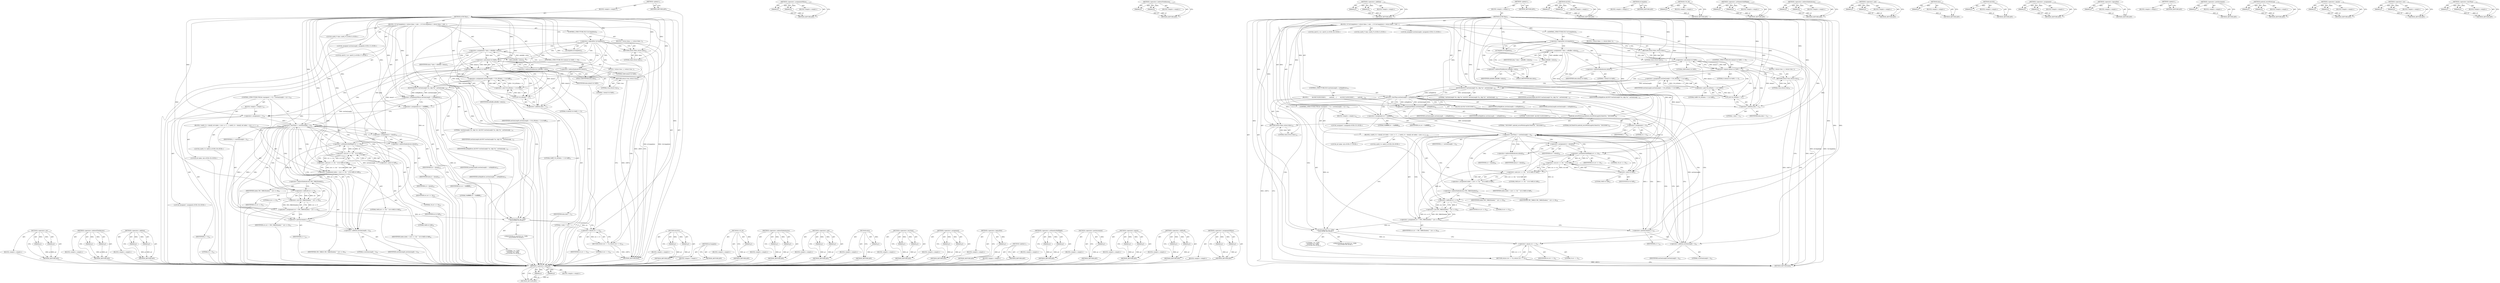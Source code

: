 digraph "&lt;operator&gt;.lessThan" {
vulnerable_197 [label=<(METHOD,&lt;operator&gt;.xor)>];
vulnerable_198 [label=<(PARAM,p1)>];
vulnerable_199 [label=<(PARAM,p2)>];
vulnerable_200 [label=<(BLOCK,&lt;empty&gt;,&lt;empty&gt;)>];
vulnerable_201 [label=<(METHOD_RETURN,ANY)>];
vulnerable_149 [label=<(METHOD,&lt;operator&gt;.indirectFieldAccess)>];
vulnerable_150 [label=<(PARAM,p1)>];
vulnerable_151 [label=<(PARAM,p2)>];
vulnerable_152 [label=<(BLOCK,&lt;empty&gt;,&lt;empty&gt;)>];
vulnerable_153 [label=<(METHOD_RETURN,ANY)>];
vulnerable_173 [label=<(METHOD,&lt;operator&gt;.addition)>];
vulnerable_174 [label=<(PARAM,p1)>];
vulnerable_175 [label=<(PARAM,p2)>];
vulnerable_176 [label=<(BLOCK,&lt;empty&gt;,&lt;empty&gt;)>];
vulnerable_177 [label=<(METHOD_RETURN,ANY)>];
vulnerable_6 [label=<(METHOD,&lt;global&gt;)<SUB>1</SUB>>];
vulnerable_7 [label=<(BLOCK,&lt;empty&gt;,&lt;empty&gt;)<SUB>1</SUB>>];
vulnerable_8 [label=<(METHOD,isCRCOkay)<SUB>1</SUB>>];
vulnerable_9 [label=<(BLOCK,{
 if (!isComplete()) {
 return false;
 }
 uint...,{
 if (!isComplete()) {
 return false;
 }
 uint...)<SUB>1</SUB>>];
vulnerable_10 [label=<(CONTROL_STRUCTURE,IF,if (!isComplete()))<SUB>2</SUB>>];
vulnerable_11 [label=<(&lt;operator&gt;.logicalNot,!isComplete())<SUB>2</SUB>>];
vulnerable_12 [label=<(isComplete,isComplete())<SUB>2</SUB>>];
vulnerable_13 [label=<(BLOCK,{
 return false;
 },{
 return false;
 })<SUB>2</SUB>>];
vulnerable_14 [label=<(RETURN,return false;,return false;)<SUB>3</SUB>>];
vulnerable_15 [label=<(LITERAL,false,return false;)<SUB>3</SUB>>];
vulnerable_16 [label="<(LOCAL,uint8_t* data: uint8_t*)<SUB>5</SUB>>"];
vulnerable_17 [label=<(&lt;operator&gt;.assignment,* data = mBuffer-&gt;data())<SUB>5</SUB>>];
vulnerable_18 [label=<(IDENTIFIER,data,* data = mBuffer-&gt;data())<SUB>5</SUB>>];
vulnerable_19 [label=<(data,mBuffer-&gt;data())<SUB>5</SUB>>];
vulnerable_20 [label=<(&lt;operator&gt;.indirectFieldAccess,mBuffer-&gt;data)<SUB>5</SUB>>];
vulnerable_21 [label=<(IDENTIFIER,mBuffer,mBuffer-&gt;data())<SUB>5</SUB>>];
vulnerable_22 [label=<(FIELD_IDENTIFIER,data,data)<SUB>5</SUB>>];
vulnerable_23 [label=<(CONTROL_STRUCTURE,IF,if ((data[1] &amp; 0x80) == 0))<SUB>7</SUB>>];
vulnerable_24 [label=<(&lt;operator&gt;.equals,(data[1] &amp; 0x80) == 0)<SUB>7</SUB>>];
vulnerable_25 [label=<(&lt;operator&gt;.and,data[1] &amp; 0x80)<SUB>7</SUB>>];
vulnerable_26 [label=<(&lt;operator&gt;.indirectIndexAccess,data[1])<SUB>7</SUB>>];
vulnerable_27 [label=<(IDENTIFIER,data,data[1] &amp; 0x80)<SUB>7</SUB>>];
vulnerable_28 [label=<(LITERAL,1,data[1] &amp; 0x80)<SUB>7</SUB>>];
vulnerable_29 [label=<(LITERAL,0x80,data[1] &amp; 0x80)<SUB>7</SUB>>];
vulnerable_30 [label=<(LITERAL,0,(data[1] &amp; 0x80) == 0)<SUB>7</SUB>>];
vulnerable_31 [label=<(BLOCK,{
 return true;
 },{
 return true;
 })<SUB>7</SUB>>];
vulnerable_32 [label=<(RETURN,return true;,return true;)<SUB>8</SUB>>];
vulnerable_33 [label=<(LITERAL,true,return true;)<SUB>8</SUB>>];
vulnerable_34 [label="<(LOCAL,unsigned sectionLength: unsigned)<SUB>12</SUB>>"];
vulnerable_35 [label=<(&lt;operator&gt;.assignment,sectionLength = U16_AT(data + 1) &amp; 0xfff)<SUB>12</SUB>>];
vulnerable_36 [label=<(IDENTIFIER,sectionLength,sectionLength = U16_AT(data + 1) &amp; 0xfff)<SUB>12</SUB>>];
vulnerable_37 [label=<(&lt;operator&gt;.and,U16_AT(data + 1) &amp; 0xfff)<SUB>12</SUB>>];
vulnerable_38 [label=<(U16_AT,U16_AT(data + 1))<SUB>12</SUB>>];
vulnerable_39 [label=<(&lt;operator&gt;.addition,data + 1)<SUB>12</SUB>>];
vulnerable_40 [label=<(IDENTIFIER,data,data + 1)<SUB>12</SUB>>];
vulnerable_41 [label=<(LITERAL,1,data + 1)<SUB>12</SUB>>];
vulnerable_42 [label=<(LITERAL,0xfff,U16_AT(data + 1) &amp; 0xfff)<SUB>12</SUB>>];
vulnerable_43 [label=<(ALOGV,ALOGV(&quot;sectionLength %u, skip %u&quot;, sectionLengt...)<SUB>13</SUB>>];
vulnerable_44 [label=<(LITERAL,&quot;sectionLength %u, skip %u&quot;,ALOGV(&quot;sectionLength %u, skip %u&quot;, sectionLengt...)<SUB>13</SUB>>];
vulnerable_45 [label=<(IDENTIFIER,sectionLength,ALOGV(&quot;sectionLength %u, skip %u&quot;, sectionLengt...)<SUB>13</SUB>>];
vulnerable_46 [label=<(IDENTIFIER,mSkipBytes,ALOGV(&quot;sectionLength %u, skip %u&quot;, sectionLengt...)<SUB>13</SUB>>];
vulnerable_47 [label=<(&lt;operator&gt;.assignmentMinus,sectionLength -= mSkipBytes)<SUB>15</SUB>>];
vulnerable_48 [label=<(IDENTIFIER,sectionLength,sectionLength -= mSkipBytes)<SUB>15</SUB>>];
vulnerable_49 [label=<(IDENTIFIER,mSkipBytes,sectionLength -= mSkipBytes)<SUB>15</SUB>>];
vulnerable_50 [label="<(LOCAL,uint32_t crc: uint32_t)<SUB>17</SUB>>"];
vulnerable_51 [label=<(&lt;operator&gt;.assignment,crc = 0xffffffff)<SUB>17</SUB>>];
vulnerable_52 [label=<(IDENTIFIER,crc,crc = 0xffffffff)<SUB>17</SUB>>];
vulnerable_53 [label=<(LITERAL,0xffffffff,crc = 0xffffffff)<SUB>17</SUB>>];
vulnerable_54 [label=<(CONTROL_STRUCTURE,FOR,for (unsigned i = 0;i &lt; sectionLength + 4;i++))<SUB>18</SUB>>];
vulnerable_55 [label=<(BLOCK,&lt;empty&gt;,&lt;empty&gt;)<SUB>18</SUB>>];
vulnerable_56 [label="<(LOCAL,unsigned i: unsigned)<SUB>18</SUB>>"];
vulnerable_57 [label=<(&lt;operator&gt;.assignment,i = 0)<SUB>18</SUB>>];
vulnerable_58 [label=<(IDENTIFIER,i,i = 0)<SUB>18</SUB>>];
vulnerable_59 [label=<(LITERAL,0,i = 0)<SUB>18</SUB>>];
vulnerable_60 [label=<(&lt;operator&gt;.lessThan,i &lt; sectionLength + 4)<SUB>18</SUB>>];
vulnerable_61 [label=<(IDENTIFIER,i,i &lt; sectionLength + 4)<SUB>18</SUB>>];
vulnerable_62 [label=<(&lt;operator&gt;.addition,sectionLength + 4)<SUB>18</SUB>>];
vulnerable_63 [label=<(IDENTIFIER,sectionLength,sectionLength + 4)<SUB>18</SUB>>];
vulnerable_64 [label=<(LITERAL,4,sectionLength + 4)<SUB>18</SUB>>];
vulnerable_65 [label=<(&lt;operator&gt;.postIncrement,i++)<SUB>18</SUB>>];
vulnerable_66 [label=<(IDENTIFIER,i,i++)<SUB>18</SUB>>];
vulnerable_67 [label=<(BLOCK,{
 uint8_t b = data[i];
 int index = ((crc &gt;&gt; 2...,{
 uint8_t b = data[i];
 int index = ((crc &gt;&gt; 2...)<SUB>18</SUB>>];
vulnerable_68 [label="<(LOCAL,uint8_t b: uint8_t)<SUB>19</SUB>>"];
vulnerable_69 [label=<(&lt;operator&gt;.assignment,b = data[i])<SUB>19</SUB>>];
vulnerable_70 [label=<(IDENTIFIER,b,b = data[i])<SUB>19</SUB>>];
vulnerable_71 [label=<(&lt;operator&gt;.indirectIndexAccess,data[i])<SUB>19</SUB>>];
vulnerable_72 [label=<(IDENTIFIER,data,b = data[i])<SUB>19</SUB>>];
vulnerable_73 [label=<(IDENTIFIER,i,b = data[i])<SUB>19</SUB>>];
vulnerable_74 [label="<(LOCAL,int index: int)<SUB>20</SUB>>"];
vulnerable_75 [label=<(&lt;operator&gt;.assignment,index = ((crc &gt;&gt; 24) ^ (b &amp; 0xff)) &amp; 0xff)<SUB>20</SUB>>];
vulnerable_76 [label=<(IDENTIFIER,index,index = ((crc &gt;&gt; 24) ^ (b &amp; 0xff)) &amp; 0xff)<SUB>20</SUB>>];
vulnerable_77 [label=<(&lt;operator&gt;.and,((crc &gt;&gt; 24) ^ (b &amp; 0xff)) &amp; 0xff)<SUB>20</SUB>>];
vulnerable_78 [label=<(&lt;operator&gt;.xor,(crc &gt;&gt; 24) ^ (b &amp; 0xff))<SUB>20</SUB>>];
vulnerable_79 [label=<(&lt;operator&gt;.arithmeticShiftRight,crc &gt;&gt; 24)<SUB>20</SUB>>];
vulnerable_80 [label=<(IDENTIFIER,crc,crc &gt;&gt; 24)<SUB>20</SUB>>];
vulnerable_81 [label=<(LITERAL,24,crc &gt;&gt; 24)<SUB>20</SUB>>];
vulnerable_82 [label=<(&lt;operator&gt;.and,b &amp; 0xff)<SUB>20</SUB>>];
vulnerable_83 [label=<(IDENTIFIER,b,b &amp; 0xff)<SUB>20</SUB>>];
vulnerable_84 [label=<(LITERAL,0xff,b &amp; 0xff)<SUB>20</SUB>>];
vulnerable_85 [label=<(LITERAL,0xff,((crc &gt;&gt; 24) ^ (b &amp; 0xff)) &amp; 0xff)<SUB>20</SUB>>];
vulnerable_86 [label=<(&lt;operator&gt;.assignment,crc = CRC_TABLE[index] ^ (crc &lt;&lt; 8))<SUB>21</SUB>>];
vulnerable_87 [label=<(IDENTIFIER,crc,crc = CRC_TABLE[index] ^ (crc &lt;&lt; 8))<SUB>21</SUB>>];
vulnerable_88 [label=<(&lt;operator&gt;.xor,CRC_TABLE[index] ^ (crc &lt;&lt; 8))<SUB>21</SUB>>];
vulnerable_89 [label=<(&lt;operator&gt;.indirectIndexAccess,CRC_TABLE[index])<SUB>21</SUB>>];
vulnerable_90 [label=<(IDENTIFIER,CRC_TABLE,CRC_TABLE[index] ^ (crc &lt;&lt; 8))<SUB>21</SUB>>];
vulnerable_91 [label=<(IDENTIFIER,index,CRC_TABLE[index] ^ (crc &lt;&lt; 8))<SUB>21</SUB>>];
vulnerable_92 [label=<(&lt;operator&gt;.shiftLeft,crc &lt;&lt; 8)<SUB>21</SUB>>];
vulnerable_93 [label=<(IDENTIFIER,crc,crc &lt;&lt; 8)<SUB>21</SUB>>];
vulnerable_94 [label=<(LITERAL,8,crc &lt;&lt; 8)<SUB>21</SUB>>];
vulnerable_95 [label="<(ALOGV,ALOGV(&quot;crc: %08x\n&quot;, crc))<SUB>23</SUB>>"];
vulnerable_96 [label="<(LITERAL,&quot;crc: %08x\n&quot;,ALOGV(&quot;crc: %08x\n&quot;, crc))<SUB>23</SUB>>"];
vulnerable_97 [label="<(IDENTIFIER,crc,ALOGV(&quot;crc: %08x\n&quot;, crc))<SUB>23</SUB>>"];
vulnerable_98 [label=<(RETURN,return (crc == 0);,return (crc == 0);)<SUB>24</SUB>>];
vulnerable_99 [label=<(&lt;operator&gt;.equals,crc == 0)<SUB>24</SUB>>];
vulnerable_100 [label=<(IDENTIFIER,crc,crc == 0)<SUB>24</SUB>>];
vulnerable_101 [label=<(LITERAL,0,crc == 0)<SUB>24</SUB>>];
vulnerable_102 [label=<(METHOD_RETURN,bool)<SUB>1</SUB>>];
vulnerable_104 [label=<(METHOD_RETURN,ANY)<SUB>1</SUB>>];
vulnerable_178 [label=<(METHOD,ALOGV)>];
vulnerable_179 [label=<(PARAM,p1)>];
vulnerable_180 [label=<(PARAM,p2)>];
vulnerable_181 [label=<(BLOCK,&lt;empty&gt;,&lt;empty&gt;)>];
vulnerable_182 [label=<(METHOD_RETURN,ANY)>];
vulnerable_137 [label=<(METHOD,isComplete)>];
vulnerable_138 [label=<(BLOCK,&lt;empty&gt;,&lt;empty&gt;)>];
vulnerable_139 [label=<(METHOD_RETURN,ANY)>];
vulnerable_169 [label=<(METHOD,U16_AT)>];
vulnerable_170 [label=<(PARAM,p1)>];
vulnerable_171 [label=<(BLOCK,&lt;empty&gt;,&lt;empty&gt;)>];
vulnerable_172 [label=<(METHOD_RETURN,ANY)>];
vulnerable_164 [label=<(METHOD,&lt;operator&gt;.indirectIndexAccess)>];
vulnerable_165 [label=<(PARAM,p1)>];
vulnerable_166 [label=<(PARAM,p2)>];
vulnerable_167 [label=<(BLOCK,&lt;empty&gt;,&lt;empty&gt;)>];
vulnerable_168 [label=<(METHOD_RETURN,ANY)>];
vulnerable_159 [label=<(METHOD,&lt;operator&gt;.and)>];
vulnerable_160 [label=<(PARAM,p1)>];
vulnerable_161 [label=<(PARAM,p2)>];
vulnerable_162 [label=<(BLOCK,&lt;empty&gt;,&lt;empty&gt;)>];
vulnerable_163 [label=<(METHOD_RETURN,ANY)>];
vulnerable_145 [label=<(METHOD,data)>];
vulnerable_146 [label=<(PARAM,p1)>];
vulnerable_147 [label=<(BLOCK,&lt;empty&gt;,&lt;empty&gt;)>];
vulnerable_148 [label=<(METHOD_RETURN,ANY)>];
vulnerable_188 [label=<(METHOD,&lt;operator&gt;.lessThan)>];
vulnerable_189 [label=<(PARAM,p1)>];
vulnerable_190 [label=<(PARAM,p2)>];
vulnerable_191 [label=<(BLOCK,&lt;empty&gt;,&lt;empty&gt;)>];
vulnerable_192 [label=<(METHOD_RETURN,ANY)>];
vulnerable_140 [label=<(METHOD,&lt;operator&gt;.assignment)>];
vulnerable_141 [label=<(PARAM,p1)>];
vulnerable_142 [label=<(PARAM,p2)>];
vulnerable_143 [label=<(BLOCK,&lt;empty&gt;,&lt;empty&gt;)>];
vulnerable_144 [label=<(METHOD_RETURN,ANY)>];
vulnerable_133 [label=<(METHOD,&lt;operator&gt;.logicalNot)>];
vulnerable_134 [label=<(PARAM,p1)>];
vulnerable_135 [label=<(BLOCK,&lt;empty&gt;,&lt;empty&gt;)>];
vulnerable_136 [label=<(METHOD_RETURN,ANY)>];
vulnerable_127 [label=<(METHOD,&lt;global&gt;)<SUB>1</SUB>>];
vulnerable_128 [label=<(BLOCK,&lt;empty&gt;,&lt;empty&gt;)>];
vulnerable_129 [label=<(METHOD_RETURN,ANY)>];
vulnerable_202 [label=<(METHOD,&lt;operator&gt;.arithmeticShiftRight)>];
vulnerable_203 [label=<(PARAM,p1)>];
vulnerable_204 [label=<(PARAM,p2)>];
vulnerable_205 [label=<(BLOCK,&lt;empty&gt;,&lt;empty&gt;)>];
vulnerable_206 [label=<(METHOD_RETURN,ANY)>];
vulnerable_193 [label=<(METHOD,&lt;operator&gt;.postIncrement)>];
vulnerable_194 [label=<(PARAM,p1)>];
vulnerable_195 [label=<(BLOCK,&lt;empty&gt;,&lt;empty&gt;)>];
vulnerable_196 [label=<(METHOD_RETURN,ANY)>];
vulnerable_154 [label=<(METHOD,&lt;operator&gt;.equals)>];
vulnerable_155 [label=<(PARAM,p1)>];
vulnerable_156 [label=<(PARAM,p2)>];
vulnerable_157 [label=<(BLOCK,&lt;empty&gt;,&lt;empty&gt;)>];
vulnerable_158 [label=<(METHOD_RETURN,ANY)>];
vulnerable_207 [label=<(METHOD,&lt;operator&gt;.shiftLeft)>];
vulnerable_208 [label=<(PARAM,p1)>];
vulnerable_209 [label=<(PARAM,p2)>];
vulnerable_210 [label=<(BLOCK,&lt;empty&gt;,&lt;empty&gt;)>];
vulnerable_211 [label=<(METHOD_RETURN,ANY)>];
vulnerable_183 [label=<(METHOD,&lt;operator&gt;.assignmentMinus)>];
vulnerable_184 [label=<(PARAM,p1)>];
vulnerable_185 [label=<(PARAM,p2)>];
vulnerable_186 [label=<(BLOCK,&lt;empty&gt;,&lt;empty&gt;)>];
vulnerable_187 [label=<(METHOD_RETURN,ANY)>];
fixed_230 [label=<(METHOD,&lt;operator&gt;.shiftLeft)>];
fixed_231 [label=<(PARAM,p1)>];
fixed_232 [label=<(PARAM,p2)>];
fixed_233 [label=<(BLOCK,&lt;empty&gt;,&lt;empty&gt;)>];
fixed_234 [label=<(METHOD_RETURN,ANY)>];
fixed_211 [label=<(METHOD,&lt;operator&gt;.assignmentMinus)>];
fixed_212 [label=<(PARAM,p1)>];
fixed_213 [label=<(PARAM,p2)>];
fixed_214 [label=<(BLOCK,&lt;empty&gt;,&lt;empty&gt;)>];
fixed_215 [label=<(METHOD_RETURN,ANY)>];
fixed_163 [label=<(METHOD,&lt;operator&gt;.indirectFieldAccess)>];
fixed_164 [label=<(PARAM,p1)>];
fixed_165 [label=<(PARAM,p2)>];
fixed_166 [label=<(BLOCK,&lt;empty&gt;,&lt;empty&gt;)>];
fixed_167 [label=<(METHOD_RETURN,ANY)>];
fixed_187 [label=<(METHOD,&lt;operator&gt;.addition)>];
fixed_188 [label=<(PARAM,p1)>];
fixed_189 [label=<(PARAM,p2)>];
fixed_190 [label=<(BLOCK,&lt;empty&gt;,&lt;empty&gt;)>];
fixed_191 [label=<(METHOD_RETURN,ANY)>];
fixed_6 [label=<(METHOD,&lt;global&gt;)<SUB>1</SUB>>];
fixed_7 [label=<(BLOCK,&lt;empty&gt;,&lt;empty&gt;)<SUB>1</SUB>>];
fixed_8 [label=<(METHOD,isCRCOkay)<SUB>1</SUB>>];
fixed_9 [label=<(BLOCK,{
 if (!isComplete()) {
 return false;
 }
 uint...,{
 if (!isComplete()) {
 return false;
 }
 uint...)<SUB>1</SUB>>];
fixed_10 [label=<(CONTROL_STRUCTURE,IF,if (!isComplete()))<SUB>2</SUB>>];
fixed_11 [label=<(&lt;operator&gt;.logicalNot,!isComplete())<SUB>2</SUB>>];
fixed_12 [label=<(isComplete,isComplete())<SUB>2</SUB>>];
fixed_13 [label=<(BLOCK,{
 return false;
 },{
 return false;
 })<SUB>2</SUB>>];
fixed_14 [label=<(RETURN,return false;,return false;)<SUB>3</SUB>>];
fixed_15 [label=<(LITERAL,false,return false;)<SUB>3</SUB>>];
fixed_16 [label="<(LOCAL,uint8_t* data: uint8_t*)<SUB>5</SUB>>"];
fixed_17 [label=<(&lt;operator&gt;.assignment,* data = mBuffer-&gt;data())<SUB>5</SUB>>];
fixed_18 [label=<(IDENTIFIER,data,* data = mBuffer-&gt;data())<SUB>5</SUB>>];
fixed_19 [label=<(data,mBuffer-&gt;data())<SUB>5</SUB>>];
fixed_20 [label=<(&lt;operator&gt;.indirectFieldAccess,mBuffer-&gt;data)<SUB>5</SUB>>];
fixed_21 [label=<(IDENTIFIER,mBuffer,mBuffer-&gt;data())<SUB>5</SUB>>];
fixed_22 [label=<(FIELD_IDENTIFIER,data,data)<SUB>5</SUB>>];
fixed_23 [label=<(CONTROL_STRUCTURE,IF,if ((data[1] &amp; 0x80) == 0))<SUB>7</SUB>>];
fixed_24 [label=<(&lt;operator&gt;.equals,(data[1] &amp; 0x80) == 0)<SUB>7</SUB>>];
fixed_25 [label=<(&lt;operator&gt;.and,data[1] &amp; 0x80)<SUB>7</SUB>>];
fixed_26 [label=<(&lt;operator&gt;.indirectIndexAccess,data[1])<SUB>7</SUB>>];
fixed_27 [label=<(IDENTIFIER,data,data[1] &amp; 0x80)<SUB>7</SUB>>];
fixed_28 [label=<(LITERAL,1,data[1] &amp; 0x80)<SUB>7</SUB>>];
fixed_29 [label=<(LITERAL,0x80,data[1] &amp; 0x80)<SUB>7</SUB>>];
fixed_30 [label=<(LITERAL,0,(data[1] &amp; 0x80) == 0)<SUB>7</SUB>>];
fixed_31 [label=<(BLOCK,{
 return true;
 },{
 return true;
 })<SUB>7</SUB>>];
fixed_32 [label=<(RETURN,return true;,return true;)<SUB>8</SUB>>];
fixed_33 [label=<(LITERAL,true,return true;)<SUB>8</SUB>>];
fixed_34 [label="<(LOCAL,unsigned sectionLength: unsigned)<SUB>12</SUB>>"];
fixed_35 [label=<(&lt;operator&gt;.assignment,sectionLength = U16_AT(data + 1) &amp; 0xfff)<SUB>12</SUB>>];
fixed_36 [label=<(IDENTIFIER,sectionLength,sectionLength = U16_AT(data + 1) &amp; 0xfff)<SUB>12</SUB>>];
fixed_37 [label=<(&lt;operator&gt;.and,U16_AT(data + 1) &amp; 0xfff)<SUB>12</SUB>>];
fixed_38 [label=<(U16_AT,U16_AT(data + 1))<SUB>12</SUB>>];
fixed_39 [label=<(&lt;operator&gt;.addition,data + 1)<SUB>12</SUB>>];
fixed_40 [label=<(IDENTIFIER,data,data + 1)<SUB>12</SUB>>];
fixed_41 [label=<(LITERAL,1,data + 1)<SUB>12</SUB>>];
fixed_42 [label=<(LITERAL,0xfff,U16_AT(data + 1) &amp; 0xfff)<SUB>12</SUB>>];
fixed_43 [label=<(ALOGV,ALOGV(&quot;sectionLength %u, skip %u&quot;, sectionLengt...)<SUB>13</SUB>>];
fixed_44 [label=<(LITERAL,&quot;sectionLength %u, skip %u&quot;,ALOGV(&quot;sectionLength %u, skip %u&quot;, sectionLengt...)<SUB>13</SUB>>];
fixed_45 [label=<(IDENTIFIER,sectionLength,ALOGV(&quot;sectionLength %u, skip %u&quot;, sectionLengt...)<SUB>13</SUB>>];
fixed_46 [label=<(IDENTIFIER,mSkipBytes,ALOGV(&quot;sectionLength %u, skip %u&quot;, sectionLengt...)<SUB>13</SUB>>];
fixed_47 [label=<(CONTROL_STRUCTURE,IF,if (sectionLength &lt; mSkipBytes))<SUB>16</SUB>>];
fixed_48 [label=<(&lt;operator&gt;.lessThan,sectionLength &lt; mSkipBytes)<SUB>16</SUB>>];
fixed_49 [label=<(IDENTIFIER,sectionLength,sectionLength &lt; mSkipBytes)<SUB>16</SUB>>];
fixed_50 [label=<(IDENTIFIER,mSkipBytes,sectionLength &lt; mSkipBytes)<SUB>16</SUB>>];
fixed_51 [label=<(BLOCK,{
        ALOGE(&quot;b/28333006&quot;);
        android_...,{
        ALOGE(&quot;b/28333006&quot;);
        android_...)<SUB>16</SUB>>];
fixed_52 [label=<(ALOGE,ALOGE(&quot;b/28333006&quot;))<SUB>17</SUB>>];
fixed_53 [label=<(LITERAL,&quot;b/28333006&quot;,ALOGE(&quot;b/28333006&quot;))<SUB>17</SUB>>];
fixed_54 [label=<(android_errorWriteLog,android_errorWriteLog(0x534e4554, &quot;28333006&quot;))<SUB>18</SUB>>];
fixed_55 [label=<(LITERAL,0x534e4554,android_errorWriteLog(0x534e4554, &quot;28333006&quot;))<SUB>18</SUB>>];
fixed_56 [label=<(LITERAL,&quot;28333006&quot;,android_errorWriteLog(0x534e4554, &quot;28333006&quot;))<SUB>18</SUB>>];
fixed_57 [label=<(RETURN,return false;,return false;)<SUB>19</SUB>>];
fixed_58 [label=<(LITERAL,false,return false;)<SUB>19</SUB>>];
fixed_59 [label=<(&lt;operator&gt;.assignmentMinus,sectionLength -= mSkipBytes)<SUB>22</SUB>>];
fixed_60 [label=<(IDENTIFIER,sectionLength,sectionLength -= mSkipBytes)<SUB>22</SUB>>];
fixed_61 [label=<(IDENTIFIER,mSkipBytes,sectionLength -= mSkipBytes)<SUB>22</SUB>>];
fixed_62 [label="<(LOCAL,uint32_t crc: uint32_t)<SUB>24</SUB>>"];
fixed_63 [label=<(&lt;operator&gt;.assignment,crc = 0xffffffff)<SUB>24</SUB>>];
fixed_64 [label=<(IDENTIFIER,crc,crc = 0xffffffff)<SUB>24</SUB>>];
fixed_65 [label=<(LITERAL,0xffffffff,crc = 0xffffffff)<SUB>24</SUB>>];
fixed_66 [label=<(CONTROL_STRUCTURE,FOR,for (unsigned i = 0;i &lt; sectionLength + 4;i++))<SUB>25</SUB>>];
fixed_67 [label=<(BLOCK,&lt;empty&gt;,&lt;empty&gt;)<SUB>25</SUB>>];
fixed_68 [label="<(LOCAL,unsigned i: unsigned)<SUB>25</SUB>>"];
fixed_69 [label=<(&lt;operator&gt;.assignment,i = 0)<SUB>25</SUB>>];
fixed_70 [label=<(IDENTIFIER,i,i = 0)<SUB>25</SUB>>];
fixed_71 [label=<(LITERAL,0,i = 0)<SUB>25</SUB>>];
fixed_72 [label=<(&lt;operator&gt;.lessThan,i &lt; sectionLength + 4)<SUB>25</SUB>>];
fixed_73 [label=<(IDENTIFIER,i,i &lt; sectionLength + 4)<SUB>25</SUB>>];
fixed_74 [label=<(&lt;operator&gt;.addition,sectionLength + 4)<SUB>25</SUB>>];
fixed_75 [label=<(IDENTIFIER,sectionLength,sectionLength + 4)<SUB>25</SUB>>];
fixed_76 [label=<(LITERAL,4,sectionLength + 4)<SUB>25</SUB>>];
fixed_77 [label=<(&lt;operator&gt;.postIncrement,i++)<SUB>25</SUB>>];
fixed_78 [label=<(IDENTIFIER,i,i++)<SUB>25</SUB>>];
fixed_79 [label=<(BLOCK,{
 uint8_t b = data[i];
 int index = ((crc &gt;&gt; 2...,{
 uint8_t b = data[i];
 int index = ((crc &gt;&gt; 2...)<SUB>25</SUB>>];
fixed_80 [label="<(LOCAL,uint8_t b: uint8_t)<SUB>26</SUB>>"];
fixed_81 [label=<(&lt;operator&gt;.assignment,b = data[i])<SUB>26</SUB>>];
fixed_82 [label=<(IDENTIFIER,b,b = data[i])<SUB>26</SUB>>];
fixed_83 [label=<(&lt;operator&gt;.indirectIndexAccess,data[i])<SUB>26</SUB>>];
fixed_84 [label=<(IDENTIFIER,data,b = data[i])<SUB>26</SUB>>];
fixed_85 [label=<(IDENTIFIER,i,b = data[i])<SUB>26</SUB>>];
fixed_86 [label="<(LOCAL,int index: int)<SUB>27</SUB>>"];
fixed_87 [label=<(&lt;operator&gt;.assignment,index = ((crc &gt;&gt; 24) ^ (b &amp; 0xff)) &amp; 0xff)<SUB>27</SUB>>];
fixed_88 [label=<(IDENTIFIER,index,index = ((crc &gt;&gt; 24) ^ (b &amp; 0xff)) &amp; 0xff)<SUB>27</SUB>>];
fixed_89 [label=<(&lt;operator&gt;.and,((crc &gt;&gt; 24) ^ (b &amp; 0xff)) &amp; 0xff)<SUB>27</SUB>>];
fixed_90 [label=<(&lt;operator&gt;.xor,(crc &gt;&gt; 24) ^ (b &amp; 0xff))<SUB>27</SUB>>];
fixed_91 [label=<(&lt;operator&gt;.arithmeticShiftRight,crc &gt;&gt; 24)<SUB>27</SUB>>];
fixed_92 [label=<(IDENTIFIER,crc,crc &gt;&gt; 24)<SUB>27</SUB>>];
fixed_93 [label=<(LITERAL,24,crc &gt;&gt; 24)<SUB>27</SUB>>];
fixed_94 [label=<(&lt;operator&gt;.and,b &amp; 0xff)<SUB>27</SUB>>];
fixed_95 [label=<(IDENTIFIER,b,b &amp; 0xff)<SUB>27</SUB>>];
fixed_96 [label=<(LITERAL,0xff,b &amp; 0xff)<SUB>27</SUB>>];
fixed_97 [label=<(LITERAL,0xff,((crc &gt;&gt; 24) ^ (b &amp; 0xff)) &amp; 0xff)<SUB>27</SUB>>];
fixed_98 [label=<(&lt;operator&gt;.assignment,crc = CRC_TABLE[index] ^ (crc &lt;&lt; 8))<SUB>28</SUB>>];
fixed_99 [label=<(IDENTIFIER,crc,crc = CRC_TABLE[index] ^ (crc &lt;&lt; 8))<SUB>28</SUB>>];
fixed_100 [label=<(&lt;operator&gt;.xor,CRC_TABLE[index] ^ (crc &lt;&lt; 8))<SUB>28</SUB>>];
fixed_101 [label=<(&lt;operator&gt;.indirectIndexAccess,CRC_TABLE[index])<SUB>28</SUB>>];
fixed_102 [label=<(IDENTIFIER,CRC_TABLE,CRC_TABLE[index] ^ (crc &lt;&lt; 8))<SUB>28</SUB>>];
fixed_103 [label=<(IDENTIFIER,index,CRC_TABLE[index] ^ (crc &lt;&lt; 8))<SUB>28</SUB>>];
fixed_104 [label=<(&lt;operator&gt;.shiftLeft,crc &lt;&lt; 8)<SUB>28</SUB>>];
fixed_105 [label=<(IDENTIFIER,crc,crc &lt;&lt; 8)<SUB>28</SUB>>];
fixed_106 [label=<(LITERAL,8,crc &lt;&lt; 8)<SUB>28</SUB>>];
fixed_107 [label="<(ALOGV,ALOGV(&quot;crc: %08x\n&quot;, crc))<SUB>30</SUB>>"];
fixed_108 [label="<(LITERAL,&quot;crc: %08x\n&quot;,ALOGV(&quot;crc: %08x\n&quot;, crc))<SUB>30</SUB>>"];
fixed_109 [label="<(IDENTIFIER,crc,ALOGV(&quot;crc: %08x\n&quot;, crc))<SUB>30</SUB>>"];
fixed_110 [label=<(RETURN,return (crc == 0);,return (crc == 0);)<SUB>31</SUB>>];
fixed_111 [label=<(&lt;operator&gt;.equals,crc == 0)<SUB>31</SUB>>];
fixed_112 [label=<(IDENTIFIER,crc,crc == 0)<SUB>31</SUB>>];
fixed_113 [label=<(LITERAL,0,crc == 0)<SUB>31</SUB>>];
fixed_114 [label=<(METHOD_RETURN,bool)<SUB>1</SUB>>];
fixed_116 [label=<(METHOD_RETURN,ANY)<SUB>1</SUB>>];
fixed_192 [label=<(METHOD,ALOGV)>];
fixed_193 [label=<(PARAM,p1)>];
fixed_194 [label=<(PARAM,p2)>];
fixed_195 [label=<(BLOCK,&lt;empty&gt;,&lt;empty&gt;)>];
fixed_196 [label=<(METHOD_RETURN,ANY)>];
fixed_151 [label=<(METHOD,isComplete)>];
fixed_152 [label=<(BLOCK,&lt;empty&gt;,&lt;empty&gt;)>];
fixed_153 [label=<(METHOD_RETURN,ANY)>];
fixed_183 [label=<(METHOD,U16_AT)>];
fixed_184 [label=<(PARAM,p1)>];
fixed_185 [label=<(BLOCK,&lt;empty&gt;,&lt;empty&gt;)>];
fixed_186 [label=<(METHOD_RETURN,ANY)>];
fixed_225 [label=<(METHOD,&lt;operator&gt;.arithmeticShiftRight)>];
fixed_226 [label=<(PARAM,p1)>];
fixed_227 [label=<(PARAM,p2)>];
fixed_228 [label=<(BLOCK,&lt;empty&gt;,&lt;empty&gt;)>];
fixed_229 [label=<(METHOD_RETURN,ANY)>];
fixed_178 [label=<(METHOD,&lt;operator&gt;.indirectIndexAccess)>];
fixed_179 [label=<(PARAM,p1)>];
fixed_180 [label=<(PARAM,p2)>];
fixed_181 [label=<(BLOCK,&lt;empty&gt;,&lt;empty&gt;)>];
fixed_182 [label=<(METHOD_RETURN,ANY)>];
fixed_173 [label=<(METHOD,&lt;operator&gt;.and)>];
fixed_174 [label=<(PARAM,p1)>];
fixed_175 [label=<(PARAM,p2)>];
fixed_176 [label=<(BLOCK,&lt;empty&gt;,&lt;empty&gt;)>];
fixed_177 [label=<(METHOD_RETURN,ANY)>];
fixed_159 [label=<(METHOD,data)>];
fixed_160 [label=<(PARAM,p1)>];
fixed_161 [label=<(BLOCK,&lt;empty&gt;,&lt;empty&gt;)>];
fixed_162 [label=<(METHOD_RETURN,ANY)>];
fixed_202 [label=<(METHOD,ALOGE)>];
fixed_203 [label=<(PARAM,p1)>];
fixed_204 [label=<(BLOCK,&lt;empty&gt;,&lt;empty&gt;)>];
fixed_205 [label=<(METHOD_RETURN,ANY)>];
fixed_154 [label=<(METHOD,&lt;operator&gt;.assignment)>];
fixed_155 [label=<(PARAM,p1)>];
fixed_156 [label=<(PARAM,p2)>];
fixed_157 [label=<(BLOCK,&lt;empty&gt;,&lt;empty&gt;)>];
fixed_158 [label=<(METHOD_RETURN,ANY)>];
fixed_147 [label=<(METHOD,&lt;operator&gt;.logicalNot)>];
fixed_148 [label=<(PARAM,p1)>];
fixed_149 [label=<(BLOCK,&lt;empty&gt;,&lt;empty&gt;)>];
fixed_150 [label=<(METHOD_RETURN,ANY)>];
fixed_141 [label=<(METHOD,&lt;global&gt;)<SUB>1</SUB>>];
fixed_142 [label=<(BLOCK,&lt;empty&gt;,&lt;empty&gt;)>];
fixed_143 [label=<(METHOD_RETURN,ANY)>];
fixed_216 [label=<(METHOD,&lt;operator&gt;.postIncrement)>];
fixed_217 [label=<(PARAM,p1)>];
fixed_218 [label=<(BLOCK,&lt;empty&gt;,&lt;empty&gt;)>];
fixed_219 [label=<(METHOD_RETURN,ANY)>];
fixed_206 [label=<(METHOD,android_errorWriteLog)>];
fixed_207 [label=<(PARAM,p1)>];
fixed_208 [label=<(PARAM,p2)>];
fixed_209 [label=<(BLOCK,&lt;empty&gt;,&lt;empty&gt;)>];
fixed_210 [label=<(METHOD_RETURN,ANY)>];
fixed_168 [label=<(METHOD,&lt;operator&gt;.equals)>];
fixed_169 [label=<(PARAM,p1)>];
fixed_170 [label=<(PARAM,p2)>];
fixed_171 [label=<(BLOCK,&lt;empty&gt;,&lt;empty&gt;)>];
fixed_172 [label=<(METHOD_RETURN,ANY)>];
fixed_220 [label=<(METHOD,&lt;operator&gt;.xor)>];
fixed_221 [label=<(PARAM,p1)>];
fixed_222 [label=<(PARAM,p2)>];
fixed_223 [label=<(BLOCK,&lt;empty&gt;,&lt;empty&gt;)>];
fixed_224 [label=<(METHOD_RETURN,ANY)>];
fixed_197 [label=<(METHOD,&lt;operator&gt;.lessThan)>];
fixed_198 [label=<(PARAM,p1)>];
fixed_199 [label=<(PARAM,p2)>];
fixed_200 [label=<(BLOCK,&lt;empty&gt;,&lt;empty&gt;)>];
fixed_201 [label=<(METHOD_RETURN,ANY)>];
vulnerable_197 -> vulnerable_198  [key=0, label="AST: "];
vulnerable_197 -> vulnerable_198  [key=1, label="DDG: "];
vulnerable_197 -> vulnerable_200  [key=0, label="AST: "];
vulnerable_197 -> vulnerable_199  [key=0, label="AST: "];
vulnerable_197 -> vulnerable_199  [key=1, label="DDG: "];
vulnerable_197 -> vulnerable_201  [key=0, label="AST: "];
vulnerable_197 -> vulnerable_201  [key=1, label="CFG: "];
vulnerable_198 -> vulnerable_201  [key=0, label="DDG: p1"];
vulnerable_199 -> vulnerable_201  [key=0, label="DDG: p2"];
vulnerable_200 -> fixed_230  [key=0];
vulnerable_201 -> fixed_230  [key=0];
vulnerable_149 -> vulnerable_150  [key=0, label="AST: "];
vulnerable_149 -> vulnerable_150  [key=1, label="DDG: "];
vulnerable_149 -> vulnerable_152  [key=0, label="AST: "];
vulnerable_149 -> vulnerable_151  [key=0, label="AST: "];
vulnerable_149 -> vulnerable_151  [key=1, label="DDG: "];
vulnerable_149 -> vulnerable_153  [key=0, label="AST: "];
vulnerable_149 -> vulnerable_153  [key=1, label="CFG: "];
vulnerable_150 -> vulnerable_153  [key=0, label="DDG: p1"];
vulnerable_151 -> vulnerable_153  [key=0, label="DDG: p2"];
vulnerable_152 -> fixed_230  [key=0];
vulnerable_153 -> fixed_230  [key=0];
vulnerable_173 -> vulnerable_174  [key=0, label="AST: "];
vulnerable_173 -> vulnerable_174  [key=1, label="DDG: "];
vulnerable_173 -> vulnerable_176  [key=0, label="AST: "];
vulnerable_173 -> vulnerable_175  [key=0, label="AST: "];
vulnerable_173 -> vulnerable_175  [key=1, label="DDG: "];
vulnerable_173 -> vulnerable_177  [key=0, label="AST: "];
vulnerable_173 -> vulnerable_177  [key=1, label="CFG: "];
vulnerable_174 -> vulnerable_177  [key=0, label="DDG: p1"];
vulnerable_175 -> vulnerable_177  [key=0, label="DDG: p2"];
vulnerable_176 -> fixed_230  [key=0];
vulnerable_177 -> fixed_230  [key=0];
vulnerable_6 -> vulnerable_7  [key=0, label="AST: "];
vulnerable_6 -> vulnerable_104  [key=0, label="AST: "];
vulnerable_6 -> vulnerable_104  [key=1, label="CFG: "];
vulnerable_7 -> vulnerable_8  [key=0, label="AST: "];
vulnerable_8 -> vulnerable_9  [key=0, label="AST: "];
vulnerable_8 -> vulnerable_102  [key=0, label="AST: "];
vulnerable_8 -> vulnerable_12  [key=0, label="CFG: "];
vulnerable_8 -> vulnerable_47  [key=0, label="DDG: "];
vulnerable_8 -> vulnerable_51  [key=0, label="DDG: "];
vulnerable_8 -> vulnerable_43  [key=0, label="DDG: "];
vulnerable_8 -> vulnerable_95  [key=0, label="DDG: "];
vulnerable_8 -> vulnerable_11  [key=0, label="DDG: "];
vulnerable_8 -> vulnerable_14  [key=0, label="DDG: "];
vulnerable_8 -> vulnerable_24  [key=0, label="DDG: "];
vulnerable_8 -> vulnerable_32  [key=0, label="DDG: "];
vulnerable_8 -> vulnerable_37  [key=0, label="DDG: "];
vulnerable_8 -> vulnerable_57  [key=0, label="DDG: "];
vulnerable_8 -> vulnerable_60  [key=0, label="DDG: "];
vulnerable_8 -> vulnerable_65  [key=0, label="DDG: "];
vulnerable_8 -> vulnerable_69  [key=0, label="DDG: "];
vulnerable_8 -> vulnerable_99  [key=0, label="DDG: "];
vulnerable_8 -> vulnerable_15  [key=0, label="DDG: "];
vulnerable_8 -> vulnerable_25  [key=0, label="DDG: "];
vulnerable_8 -> vulnerable_33  [key=0, label="DDG: "];
vulnerable_8 -> vulnerable_38  [key=0, label="DDG: "];
vulnerable_8 -> vulnerable_62  [key=0, label="DDG: "];
vulnerable_8 -> vulnerable_39  [key=0, label="DDG: "];
vulnerable_8 -> vulnerable_77  [key=0, label="DDG: "];
vulnerable_8 -> vulnerable_92  [key=0, label="DDG: "];
vulnerable_8 -> vulnerable_79  [key=0, label="DDG: "];
vulnerable_8 -> vulnerable_82  [key=0, label="DDG: "];
vulnerable_9 -> vulnerable_10  [key=0, label="AST: "];
vulnerable_9 -> vulnerable_16  [key=0, label="AST: "];
vulnerable_9 -> vulnerable_17  [key=0, label="AST: "];
vulnerable_9 -> vulnerable_23  [key=0, label="AST: "];
vulnerable_9 -> vulnerable_34  [key=0, label="AST: "];
vulnerable_9 -> vulnerable_35  [key=0, label="AST: "];
vulnerable_9 -> vulnerable_43  [key=0, label="AST: "];
vulnerable_9 -> vulnerable_47  [key=0, label="AST: "];
vulnerable_9 -> vulnerable_50  [key=0, label="AST: "];
vulnerable_9 -> vulnerable_51  [key=0, label="AST: "];
vulnerable_9 -> vulnerable_54  [key=0, label="AST: "];
vulnerable_9 -> vulnerable_95  [key=0, label="AST: "];
vulnerable_9 -> vulnerable_98  [key=0, label="AST: "];
vulnerable_10 -> vulnerable_11  [key=0, label="AST: "];
vulnerable_10 -> vulnerable_13  [key=0, label="AST: "];
vulnerable_11 -> vulnerable_12  [key=0, label="AST: "];
vulnerable_11 -> vulnerable_14  [key=0, label="CFG: "];
vulnerable_11 -> vulnerable_14  [key=1, label="CDG: "];
vulnerable_11 -> vulnerable_22  [key=0, label="CFG: "];
vulnerable_11 -> vulnerable_22  [key=1, label="CDG: "];
vulnerable_11 -> vulnerable_102  [key=0, label="DDG: isComplete()"];
vulnerable_11 -> vulnerable_102  [key=1, label="DDG: !isComplete()"];
vulnerable_11 -> vulnerable_17  [key=0, label="CDG: "];
vulnerable_11 -> vulnerable_26  [key=0, label="CDG: "];
vulnerable_11 -> vulnerable_19  [key=0, label="CDG: "];
vulnerable_11 -> vulnerable_20  [key=0, label="CDG: "];
vulnerable_11 -> vulnerable_25  [key=0, label="CDG: "];
vulnerable_11 -> vulnerable_24  [key=0, label="CDG: "];
vulnerable_12 -> vulnerable_11  [key=0, label="CFG: "];
vulnerable_13 -> vulnerable_14  [key=0, label="AST: "];
vulnerable_14 -> vulnerable_15  [key=0, label="AST: "];
vulnerable_14 -> vulnerable_102  [key=0, label="CFG: "];
vulnerable_14 -> vulnerable_102  [key=1, label="DDG: &lt;RET&gt;"];
vulnerable_15 -> vulnerable_14  [key=0, label="DDG: false"];
vulnerable_16 -> fixed_230  [key=0];
vulnerable_17 -> vulnerable_18  [key=0, label="AST: "];
vulnerable_17 -> vulnerable_19  [key=0, label="AST: "];
vulnerable_17 -> vulnerable_26  [key=0, label="CFG: "];
vulnerable_17 -> vulnerable_69  [key=0, label="DDG: data"];
vulnerable_17 -> vulnerable_25  [key=0, label="DDG: data"];
vulnerable_17 -> vulnerable_38  [key=0, label="DDG: data"];
vulnerable_17 -> vulnerable_39  [key=0, label="DDG: data"];
vulnerable_18 -> fixed_230  [key=0];
vulnerable_19 -> vulnerable_20  [key=0, label="AST: "];
vulnerable_19 -> vulnerable_17  [key=0, label="CFG: "];
vulnerable_19 -> vulnerable_17  [key=1, label="DDG: mBuffer-&gt;data"];
vulnerable_20 -> vulnerable_21  [key=0, label="AST: "];
vulnerable_20 -> vulnerable_22  [key=0, label="AST: "];
vulnerable_20 -> vulnerable_19  [key=0, label="CFG: "];
vulnerable_21 -> fixed_230  [key=0];
vulnerable_22 -> vulnerable_20  [key=0, label="CFG: "];
vulnerable_23 -> vulnerable_24  [key=0, label="AST: "];
vulnerable_23 -> vulnerable_31  [key=0, label="AST: "];
vulnerable_24 -> vulnerable_25  [key=0, label="AST: "];
vulnerable_24 -> vulnerable_30  [key=0, label="AST: "];
vulnerable_24 -> vulnerable_32  [key=0, label="CFG: "];
vulnerable_24 -> vulnerable_32  [key=1, label="CDG: "];
vulnerable_24 -> vulnerable_39  [key=0, label="CFG: "];
vulnerable_24 -> vulnerable_39  [key=1, label="CDG: "];
vulnerable_24 -> vulnerable_47  [key=0, label="CDG: "];
vulnerable_24 -> vulnerable_60  [key=0, label="CDG: "];
vulnerable_24 -> vulnerable_51  [key=0, label="CDG: "];
vulnerable_24 -> vulnerable_57  [key=0, label="CDG: "];
vulnerable_24 -> vulnerable_98  [key=0, label="CDG: "];
vulnerable_24 -> vulnerable_37  [key=0, label="CDG: "];
vulnerable_24 -> vulnerable_99  [key=0, label="CDG: "];
vulnerable_24 -> vulnerable_38  [key=0, label="CDG: "];
vulnerable_24 -> vulnerable_95  [key=0, label="CDG: "];
vulnerable_24 -> vulnerable_35  [key=0, label="CDG: "];
vulnerable_24 -> vulnerable_43  [key=0, label="CDG: "];
vulnerable_24 -> vulnerable_62  [key=0, label="CDG: "];
vulnerable_25 -> vulnerable_26  [key=0, label="AST: "];
vulnerable_25 -> vulnerable_29  [key=0, label="AST: "];
vulnerable_25 -> vulnerable_24  [key=0, label="CFG: "];
vulnerable_25 -> vulnerable_24  [key=1, label="DDG: data[1]"];
vulnerable_25 -> vulnerable_24  [key=2, label="DDG: 0x80"];
vulnerable_25 -> vulnerable_69  [key=0, label="DDG: data[1]"];
vulnerable_25 -> vulnerable_38  [key=0, label="DDG: data[1]"];
vulnerable_25 -> vulnerable_39  [key=0, label="DDG: data[1]"];
vulnerable_26 -> vulnerable_27  [key=0, label="AST: "];
vulnerable_26 -> vulnerable_28  [key=0, label="AST: "];
vulnerable_26 -> vulnerable_25  [key=0, label="CFG: "];
vulnerable_27 -> fixed_230  [key=0];
vulnerable_28 -> fixed_230  [key=0];
vulnerable_29 -> fixed_230  [key=0];
vulnerable_30 -> fixed_230  [key=0];
vulnerable_31 -> vulnerable_32  [key=0, label="AST: "];
vulnerable_32 -> vulnerable_33  [key=0, label="AST: "];
vulnerable_32 -> vulnerable_102  [key=0, label="CFG: "];
vulnerable_32 -> vulnerable_102  [key=1, label="DDG: &lt;RET&gt;"];
vulnerable_33 -> vulnerable_32  [key=0, label="DDG: true"];
vulnerable_34 -> fixed_230  [key=0];
vulnerable_35 -> vulnerable_36  [key=0, label="AST: "];
vulnerable_35 -> vulnerable_37  [key=0, label="AST: "];
vulnerable_35 -> vulnerable_43  [key=0, label="CFG: "];
vulnerable_35 -> vulnerable_43  [key=1, label="DDG: sectionLength"];
vulnerable_36 -> fixed_230  [key=0];
vulnerable_37 -> vulnerable_38  [key=0, label="AST: "];
vulnerable_37 -> vulnerable_42  [key=0, label="AST: "];
vulnerable_37 -> vulnerable_35  [key=0, label="CFG: "];
vulnerable_37 -> vulnerable_35  [key=1, label="DDG: U16_AT(data + 1)"];
vulnerable_37 -> vulnerable_35  [key=2, label="DDG: 0xfff"];
vulnerable_38 -> vulnerable_39  [key=0, label="AST: "];
vulnerable_38 -> vulnerable_37  [key=0, label="CFG: "];
vulnerable_38 -> vulnerable_37  [key=1, label="DDG: data + 1"];
vulnerable_39 -> vulnerable_40  [key=0, label="AST: "];
vulnerable_39 -> vulnerable_41  [key=0, label="AST: "];
vulnerable_39 -> vulnerable_38  [key=0, label="CFG: "];
vulnerable_40 -> fixed_230  [key=0];
vulnerable_41 -> fixed_230  [key=0];
vulnerable_42 -> fixed_230  [key=0];
vulnerable_43 -> vulnerable_44  [key=0, label="AST: "];
vulnerable_43 -> vulnerable_45  [key=0, label="AST: "];
vulnerable_43 -> vulnerable_46  [key=0, label="AST: "];
vulnerable_43 -> vulnerable_47  [key=0, label="CFG: "];
vulnerable_43 -> vulnerable_47  [key=1, label="DDG: mSkipBytes"];
vulnerable_43 -> vulnerable_47  [key=2, label="DDG: sectionLength"];
vulnerable_44 -> fixed_230  [key=0];
vulnerable_45 -> fixed_230  [key=0];
vulnerable_46 -> fixed_230  [key=0];
vulnerable_47 -> vulnerable_48  [key=0, label="AST: "];
vulnerable_47 -> vulnerable_49  [key=0, label="AST: "];
vulnerable_47 -> vulnerable_51  [key=0, label="CFG: "];
vulnerable_47 -> vulnerable_60  [key=0, label="DDG: sectionLength"];
vulnerable_47 -> vulnerable_62  [key=0, label="DDG: sectionLength"];
vulnerable_48 -> fixed_230  [key=0];
vulnerable_49 -> fixed_230  [key=0];
vulnerable_50 -> fixed_230  [key=0];
vulnerable_51 -> vulnerable_52  [key=0, label="AST: "];
vulnerable_51 -> vulnerable_53  [key=0, label="AST: "];
vulnerable_51 -> vulnerable_57  [key=0, label="CFG: "];
vulnerable_51 -> vulnerable_95  [key=0, label="DDG: crc"];
vulnerable_51 -> vulnerable_79  [key=0, label="DDG: crc"];
vulnerable_52 -> fixed_230  [key=0];
vulnerable_53 -> fixed_230  [key=0];
vulnerable_54 -> vulnerable_55  [key=0, label="AST: "];
vulnerable_54 -> vulnerable_60  [key=0, label="AST: "];
vulnerable_54 -> vulnerable_65  [key=0, label="AST: "];
vulnerable_54 -> vulnerable_67  [key=0, label="AST: "];
vulnerable_55 -> vulnerable_56  [key=0, label="AST: "];
vulnerable_55 -> vulnerable_57  [key=0, label="AST: "];
vulnerable_56 -> fixed_230  [key=0];
vulnerable_57 -> vulnerable_58  [key=0, label="AST: "];
vulnerable_57 -> vulnerable_59  [key=0, label="AST: "];
vulnerable_57 -> vulnerable_62  [key=0, label="CFG: "];
vulnerable_57 -> vulnerable_60  [key=0, label="DDG: i"];
vulnerable_58 -> fixed_230  [key=0];
vulnerable_59 -> fixed_230  [key=0];
vulnerable_60 -> vulnerable_61  [key=0, label="AST: "];
vulnerable_60 -> vulnerable_62  [key=0, label="AST: "];
vulnerable_60 -> vulnerable_62  [key=1, label="CDG: "];
vulnerable_60 -> vulnerable_71  [key=0, label="CFG: "];
vulnerable_60 -> vulnerable_71  [key=1, label="CDG: "];
vulnerable_60 -> vulnerable_95  [key=0, label="CFG: "];
vulnerable_60 -> vulnerable_65  [key=0, label="DDG: i"];
vulnerable_60 -> vulnerable_65  [key=1, label="CDG: "];
vulnerable_60 -> vulnerable_60  [key=0, label="CDG: "];
vulnerable_60 -> vulnerable_77  [key=0, label="CDG: "];
vulnerable_60 -> vulnerable_89  [key=0, label="CDG: "];
vulnerable_60 -> vulnerable_75  [key=0, label="CDG: "];
vulnerable_60 -> vulnerable_69  [key=0, label="CDG: "];
vulnerable_60 -> vulnerable_92  [key=0, label="CDG: "];
vulnerable_60 -> vulnerable_82  [key=0, label="CDG: "];
vulnerable_60 -> vulnerable_79  [key=0, label="CDG: "];
vulnerable_60 -> vulnerable_88  [key=0, label="CDG: "];
vulnerable_60 -> vulnerable_78  [key=0, label="CDG: "];
vulnerable_60 -> vulnerable_86  [key=0, label="CDG: "];
vulnerable_61 -> fixed_230  [key=0];
vulnerable_62 -> vulnerable_63  [key=0, label="AST: "];
vulnerable_62 -> vulnerable_64  [key=0, label="AST: "];
vulnerable_62 -> vulnerable_60  [key=0, label="CFG: "];
vulnerable_63 -> fixed_230  [key=0];
vulnerable_64 -> fixed_230  [key=0];
vulnerable_65 -> vulnerable_66  [key=0, label="AST: "];
vulnerable_65 -> vulnerable_62  [key=0, label="CFG: "];
vulnerable_65 -> vulnerable_60  [key=0, label="DDG: i"];
vulnerable_66 -> fixed_230  [key=0];
vulnerable_67 -> vulnerable_68  [key=0, label="AST: "];
vulnerable_67 -> vulnerable_69  [key=0, label="AST: "];
vulnerable_67 -> vulnerable_74  [key=0, label="AST: "];
vulnerable_67 -> vulnerable_75  [key=0, label="AST: "];
vulnerable_67 -> vulnerable_86  [key=0, label="AST: "];
vulnerable_68 -> fixed_230  [key=0];
vulnerable_69 -> vulnerable_70  [key=0, label="AST: "];
vulnerable_69 -> vulnerable_71  [key=0, label="AST: "];
vulnerable_69 -> vulnerable_79  [key=0, label="CFG: "];
vulnerable_69 -> vulnerable_82  [key=0, label="DDG: b"];
vulnerable_70 -> fixed_230  [key=0];
vulnerable_71 -> vulnerable_72  [key=0, label="AST: "];
vulnerable_71 -> vulnerable_73  [key=0, label="AST: "];
vulnerable_71 -> vulnerable_69  [key=0, label="CFG: "];
vulnerable_72 -> fixed_230  [key=0];
vulnerable_73 -> fixed_230  [key=0];
vulnerable_74 -> fixed_230  [key=0];
vulnerable_75 -> vulnerable_76  [key=0, label="AST: "];
vulnerable_75 -> vulnerable_77  [key=0, label="AST: "];
vulnerable_75 -> vulnerable_89  [key=0, label="CFG: "];
vulnerable_76 -> fixed_230  [key=0];
vulnerable_77 -> vulnerable_78  [key=0, label="AST: "];
vulnerable_77 -> vulnerable_85  [key=0, label="AST: "];
vulnerable_77 -> vulnerable_75  [key=0, label="CFG: "];
vulnerable_77 -> vulnerable_75  [key=1, label="DDG: (crc &gt;&gt; 24) ^ (b &amp; 0xff)"];
vulnerable_77 -> vulnerable_75  [key=2, label="DDG: 0xff"];
vulnerable_78 -> vulnerable_79  [key=0, label="AST: "];
vulnerable_78 -> vulnerable_82  [key=0, label="AST: "];
vulnerable_78 -> vulnerable_77  [key=0, label="CFG: "];
vulnerable_78 -> vulnerable_77  [key=1, label="DDG: crc &gt;&gt; 24"];
vulnerable_78 -> vulnerable_77  [key=2, label="DDG: b &amp; 0xff"];
vulnerable_79 -> vulnerable_80  [key=0, label="AST: "];
vulnerable_79 -> vulnerable_81  [key=0, label="AST: "];
vulnerable_79 -> vulnerable_82  [key=0, label="CFG: "];
vulnerable_79 -> vulnerable_78  [key=0, label="DDG: crc"];
vulnerable_79 -> vulnerable_78  [key=1, label="DDG: 24"];
vulnerable_79 -> vulnerable_92  [key=0, label="DDG: crc"];
vulnerable_80 -> fixed_230  [key=0];
vulnerable_81 -> fixed_230  [key=0];
vulnerable_82 -> vulnerable_83  [key=0, label="AST: "];
vulnerable_82 -> vulnerable_84  [key=0, label="AST: "];
vulnerable_82 -> vulnerable_78  [key=0, label="CFG: "];
vulnerable_82 -> vulnerable_78  [key=1, label="DDG: b"];
vulnerable_82 -> vulnerable_78  [key=2, label="DDG: 0xff"];
vulnerable_83 -> fixed_230  [key=0];
vulnerable_84 -> fixed_230  [key=0];
vulnerable_85 -> fixed_230  [key=0];
vulnerable_86 -> vulnerable_87  [key=0, label="AST: "];
vulnerable_86 -> vulnerable_88  [key=0, label="AST: "];
vulnerable_86 -> vulnerable_65  [key=0, label="CFG: "];
vulnerable_86 -> vulnerable_95  [key=0, label="DDG: crc"];
vulnerable_86 -> vulnerable_79  [key=0, label="DDG: crc"];
vulnerable_87 -> fixed_230  [key=0];
vulnerable_88 -> vulnerable_89  [key=0, label="AST: "];
vulnerable_88 -> vulnerable_92  [key=0, label="AST: "];
vulnerable_88 -> vulnerable_86  [key=0, label="CFG: "];
vulnerable_88 -> vulnerable_86  [key=1, label="DDG: CRC_TABLE[index]"];
vulnerable_88 -> vulnerable_86  [key=2, label="DDG: crc &lt;&lt; 8"];
vulnerable_89 -> vulnerable_90  [key=0, label="AST: "];
vulnerable_89 -> vulnerable_91  [key=0, label="AST: "];
vulnerable_89 -> vulnerable_92  [key=0, label="CFG: "];
vulnerable_90 -> fixed_230  [key=0];
vulnerable_91 -> fixed_230  [key=0];
vulnerable_92 -> vulnerable_93  [key=0, label="AST: "];
vulnerable_92 -> vulnerable_94  [key=0, label="AST: "];
vulnerable_92 -> vulnerable_88  [key=0, label="CFG: "];
vulnerable_92 -> vulnerable_88  [key=1, label="DDG: crc"];
vulnerable_92 -> vulnerable_88  [key=2, label="DDG: 8"];
vulnerable_93 -> fixed_230  [key=0];
vulnerable_94 -> fixed_230  [key=0];
vulnerable_95 -> vulnerable_96  [key=0, label="AST: "];
vulnerable_95 -> vulnerable_97  [key=0, label="AST: "];
vulnerable_95 -> vulnerable_99  [key=0, label="CFG: "];
vulnerable_95 -> vulnerable_99  [key=1, label="DDG: crc"];
vulnerable_96 -> fixed_230  [key=0];
vulnerable_97 -> fixed_230  [key=0];
vulnerable_98 -> vulnerable_99  [key=0, label="AST: "];
vulnerable_98 -> vulnerable_102  [key=0, label="CFG: "];
vulnerable_98 -> vulnerable_102  [key=1, label="DDG: &lt;RET&gt;"];
vulnerable_99 -> vulnerable_100  [key=0, label="AST: "];
vulnerable_99 -> vulnerable_101  [key=0, label="AST: "];
vulnerable_99 -> vulnerable_98  [key=0, label="CFG: "];
vulnerable_99 -> vulnerable_98  [key=1, label="DDG: crc == 0"];
vulnerable_100 -> fixed_230  [key=0];
vulnerable_101 -> fixed_230  [key=0];
vulnerable_102 -> fixed_230  [key=0];
vulnerable_104 -> fixed_230  [key=0];
vulnerable_178 -> vulnerable_179  [key=0, label="AST: "];
vulnerable_178 -> vulnerable_179  [key=1, label="DDG: "];
vulnerable_178 -> vulnerable_181  [key=0, label="AST: "];
vulnerable_178 -> vulnerable_180  [key=0, label="AST: "];
vulnerable_178 -> vulnerable_180  [key=1, label="DDG: "];
vulnerable_178 -> vulnerable_182  [key=0, label="AST: "];
vulnerable_178 -> vulnerable_182  [key=1, label="CFG: "];
vulnerable_179 -> vulnerable_182  [key=0, label="DDG: p1"];
vulnerable_180 -> vulnerable_182  [key=0, label="DDG: p2"];
vulnerable_181 -> fixed_230  [key=0];
vulnerable_182 -> fixed_230  [key=0];
vulnerable_137 -> vulnerable_138  [key=0, label="AST: "];
vulnerable_137 -> vulnerable_139  [key=0, label="AST: "];
vulnerable_137 -> vulnerable_139  [key=1, label="CFG: "];
vulnerable_138 -> fixed_230  [key=0];
vulnerable_139 -> fixed_230  [key=0];
vulnerable_169 -> vulnerable_170  [key=0, label="AST: "];
vulnerable_169 -> vulnerable_170  [key=1, label="DDG: "];
vulnerable_169 -> vulnerable_171  [key=0, label="AST: "];
vulnerable_169 -> vulnerable_172  [key=0, label="AST: "];
vulnerable_169 -> vulnerable_172  [key=1, label="CFG: "];
vulnerable_170 -> vulnerable_172  [key=0, label="DDG: p1"];
vulnerable_171 -> fixed_230  [key=0];
vulnerable_172 -> fixed_230  [key=0];
vulnerable_164 -> vulnerable_165  [key=0, label="AST: "];
vulnerable_164 -> vulnerable_165  [key=1, label="DDG: "];
vulnerable_164 -> vulnerable_167  [key=0, label="AST: "];
vulnerable_164 -> vulnerable_166  [key=0, label="AST: "];
vulnerable_164 -> vulnerable_166  [key=1, label="DDG: "];
vulnerable_164 -> vulnerable_168  [key=0, label="AST: "];
vulnerable_164 -> vulnerable_168  [key=1, label="CFG: "];
vulnerable_165 -> vulnerable_168  [key=0, label="DDG: p1"];
vulnerable_166 -> vulnerable_168  [key=0, label="DDG: p2"];
vulnerable_167 -> fixed_230  [key=0];
vulnerable_168 -> fixed_230  [key=0];
vulnerable_159 -> vulnerable_160  [key=0, label="AST: "];
vulnerable_159 -> vulnerable_160  [key=1, label="DDG: "];
vulnerable_159 -> vulnerable_162  [key=0, label="AST: "];
vulnerable_159 -> vulnerable_161  [key=0, label="AST: "];
vulnerable_159 -> vulnerable_161  [key=1, label="DDG: "];
vulnerable_159 -> vulnerable_163  [key=0, label="AST: "];
vulnerable_159 -> vulnerable_163  [key=1, label="CFG: "];
vulnerable_160 -> vulnerable_163  [key=0, label="DDG: p1"];
vulnerable_161 -> vulnerable_163  [key=0, label="DDG: p2"];
vulnerable_162 -> fixed_230  [key=0];
vulnerable_163 -> fixed_230  [key=0];
vulnerable_145 -> vulnerable_146  [key=0, label="AST: "];
vulnerable_145 -> vulnerable_146  [key=1, label="DDG: "];
vulnerable_145 -> vulnerable_147  [key=0, label="AST: "];
vulnerable_145 -> vulnerable_148  [key=0, label="AST: "];
vulnerable_145 -> vulnerable_148  [key=1, label="CFG: "];
vulnerable_146 -> vulnerable_148  [key=0, label="DDG: p1"];
vulnerable_147 -> fixed_230  [key=0];
vulnerable_148 -> fixed_230  [key=0];
vulnerable_188 -> vulnerable_189  [key=0, label="AST: "];
vulnerable_188 -> vulnerable_189  [key=1, label="DDG: "];
vulnerable_188 -> vulnerable_191  [key=0, label="AST: "];
vulnerable_188 -> vulnerable_190  [key=0, label="AST: "];
vulnerable_188 -> vulnerable_190  [key=1, label="DDG: "];
vulnerable_188 -> vulnerable_192  [key=0, label="AST: "];
vulnerable_188 -> vulnerable_192  [key=1, label="CFG: "];
vulnerable_189 -> vulnerable_192  [key=0, label="DDG: p1"];
vulnerable_190 -> vulnerable_192  [key=0, label="DDG: p2"];
vulnerable_191 -> fixed_230  [key=0];
vulnerable_192 -> fixed_230  [key=0];
vulnerable_140 -> vulnerable_141  [key=0, label="AST: "];
vulnerable_140 -> vulnerable_141  [key=1, label="DDG: "];
vulnerable_140 -> vulnerable_143  [key=0, label="AST: "];
vulnerable_140 -> vulnerable_142  [key=0, label="AST: "];
vulnerable_140 -> vulnerable_142  [key=1, label="DDG: "];
vulnerable_140 -> vulnerable_144  [key=0, label="AST: "];
vulnerable_140 -> vulnerable_144  [key=1, label="CFG: "];
vulnerable_141 -> vulnerable_144  [key=0, label="DDG: p1"];
vulnerable_142 -> vulnerable_144  [key=0, label="DDG: p2"];
vulnerable_143 -> fixed_230  [key=0];
vulnerable_144 -> fixed_230  [key=0];
vulnerable_133 -> vulnerable_134  [key=0, label="AST: "];
vulnerable_133 -> vulnerable_134  [key=1, label="DDG: "];
vulnerable_133 -> vulnerable_135  [key=0, label="AST: "];
vulnerable_133 -> vulnerable_136  [key=0, label="AST: "];
vulnerable_133 -> vulnerable_136  [key=1, label="CFG: "];
vulnerable_134 -> vulnerable_136  [key=0, label="DDG: p1"];
vulnerable_135 -> fixed_230  [key=0];
vulnerable_136 -> fixed_230  [key=0];
vulnerable_127 -> vulnerable_128  [key=0, label="AST: "];
vulnerable_127 -> vulnerable_129  [key=0, label="AST: "];
vulnerable_127 -> vulnerable_129  [key=1, label="CFG: "];
vulnerable_128 -> fixed_230  [key=0];
vulnerable_129 -> fixed_230  [key=0];
vulnerable_202 -> vulnerable_203  [key=0, label="AST: "];
vulnerable_202 -> vulnerable_203  [key=1, label="DDG: "];
vulnerable_202 -> vulnerable_205  [key=0, label="AST: "];
vulnerable_202 -> vulnerable_204  [key=0, label="AST: "];
vulnerable_202 -> vulnerable_204  [key=1, label="DDG: "];
vulnerable_202 -> vulnerable_206  [key=0, label="AST: "];
vulnerable_202 -> vulnerable_206  [key=1, label="CFG: "];
vulnerable_203 -> vulnerable_206  [key=0, label="DDG: p1"];
vulnerable_204 -> vulnerable_206  [key=0, label="DDG: p2"];
vulnerable_205 -> fixed_230  [key=0];
vulnerable_206 -> fixed_230  [key=0];
vulnerable_193 -> vulnerable_194  [key=0, label="AST: "];
vulnerable_193 -> vulnerable_194  [key=1, label="DDG: "];
vulnerable_193 -> vulnerable_195  [key=0, label="AST: "];
vulnerable_193 -> vulnerable_196  [key=0, label="AST: "];
vulnerable_193 -> vulnerable_196  [key=1, label="CFG: "];
vulnerable_194 -> vulnerable_196  [key=0, label="DDG: p1"];
vulnerable_195 -> fixed_230  [key=0];
vulnerable_196 -> fixed_230  [key=0];
vulnerable_154 -> vulnerable_155  [key=0, label="AST: "];
vulnerable_154 -> vulnerable_155  [key=1, label="DDG: "];
vulnerable_154 -> vulnerable_157  [key=0, label="AST: "];
vulnerable_154 -> vulnerable_156  [key=0, label="AST: "];
vulnerable_154 -> vulnerable_156  [key=1, label="DDG: "];
vulnerable_154 -> vulnerable_158  [key=0, label="AST: "];
vulnerable_154 -> vulnerable_158  [key=1, label="CFG: "];
vulnerable_155 -> vulnerable_158  [key=0, label="DDG: p1"];
vulnerable_156 -> vulnerable_158  [key=0, label="DDG: p2"];
vulnerable_157 -> fixed_230  [key=0];
vulnerable_158 -> fixed_230  [key=0];
vulnerable_207 -> vulnerable_208  [key=0, label="AST: "];
vulnerable_207 -> vulnerable_208  [key=1, label="DDG: "];
vulnerable_207 -> vulnerable_210  [key=0, label="AST: "];
vulnerable_207 -> vulnerable_209  [key=0, label="AST: "];
vulnerable_207 -> vulnerable_209  [key=1, label="DDG: "];
vulnerable_207 -> vulnerable_211  [key=0, label="AST: "];
vulnerable_207 -> vulnerable_211  [key=1, label="CFG: "];
vulnerable_208 -> vulnerable_211  [key=0, label="DDG: p1"];
vulnerable_209 -> vulnerable_211  [key=0, label="DDG: p2"];
vulnerable_210 -> fixed_230  [key=0];
vulnerable_211 -> fixed_230  [key=0];
vulnerable_183 -> vulnerable_184  [key=0, label="AST: "];
vulnerable_183 -> vulnerable_184  [key=1, label="DDG: "];
vulnerable_183 -> vulnerable_186  [key=0, label="AST: "];
vulnerable_183 -> vulnerable_185  [key=0, label="AST: "];
vulnerable_183 -> vulnerable_185  [key=1, label="DDG: "];
vulnerable_183 -> vulnerable_187  [key=0, label="AST: "];
vulnerable_183 -> vulnerable_187  [key=1, label="CFG: "];
vulnerable_184 -> vulnerable_187  [key=0, label="DDG: p1"];
vulnerable_185 -> vulnerable_187  [key=0, label="DDG: p2"];
vulnerable_186 -> fixed_230  [key=0];
vulnerable_187 -> fixed_230  [key=0];
fixed_230 -> fixed_231  [key=0, label="AST: "];
fixed_230 -> fixed_231  [key=1, label="DDG: "];
fixed_230 -> fixed_233  [key=0, label="AST: "];
fixed_230 -> fixed_232  [key=0, label="AST: "];
fixed_230 -> fixed_232  [key=1, label="DDG: "];
fixed_230 -> fixed_234  [key=0, label="AST: "];
fixed_230 -> fixed_234  [key=1, label="CFG: "];
fixed_231 -> fixed_234  [key=0, label="DDG: p1"];
fixed_232 -> fixed_234  [key=0, label="DDG: p2"];
fixed_211 -> fixed_212  [key=0, label="AST: "];
fixed_211 -> fixed_212  [key=1, label="DDG: "];
fixed_211 -> fixed_214  [key=0, label="AST: "];
fixed_211 -> fixed_213  [key=0, label="AST: "];
fixed_211 -> fixed_213  [key=1, label="DDG: "];
fixed_211 -> fixed_215  [key=0, label="AST: "];
fixed_211 -> fixed_215  [key=1, label="CFG: "];
fixed_212 -> fixed_215  [key=0, label="DDG: p1"];
fixed_213 -> fixed_215  [key=0, label="DDG: p2"];
fixed_163 -> fixed_164  [key=0, label="AST: "];
fixed_163 -> fixed_164  [key=1, label="DDG: "];
fixed_163 -> fixed_166  [key=0, label="AST: "];
fixed_163 -> fixed_165  [key=0, label="AST: "];
fixed_163 -> fixed_165  [key=1, label="DDG: "];
fixed_163 -> fixed_167  [key=0, label="AST: "];
fixed_163 -> fixed_167  [key=1, label="CFG: "];
fixed_164 -> fixed_167  [key=0, label="DDG: p1"];
fixed_165 -> fixed_167  [key=0, label="DDG: p2"];
fixed_187 -> fixed_188  [key=0, label="AST: "];
fixed_187 -> fixed_188  [key=1, label="DDG: "];
fixed_187 -> fixed_190  [key=0, label="AST: "];
fixed_187 -> fixed_189  [key=0, label="AST: "];
fixed_187 -> fixed_189  [key=1, label="DDG: "];
fixed_187 -> fixed_191  [key=0, label="AST: "];
fixed_187 -> fixed_191  [key=1, label="CFG: "];
fixed_188 -> fixed_191  [key=0, label="DDG: p1"];
fixed_189 -> fixed_191  [key=0, label="DDG: p2"];
fixed_6 -> fixed_7  [key=0, label="AST: "];
fixed_6 -> fixed_116  [key=0, label="AST: "];
fixed_6 -> fixed_116  [key=1, label="CFG: "];
fixed_7 -> fixed_8  [key=0, label="AST: "];
fixed_8 -> fixed_9  [key=0, label="AST: "];
fixed_8 -> fixed_114  [key=0, label="AST: "];
fixed_8 -> fixed_12  [key=0, label="CFG: "];
fixed_8 -> fixed_59  [key=0, label="DDG: "];
fixed_8 -> fixed_63  [key=0, label="DDG: "];
fixed_8 -> fixed_43  [key=0, label="DDG: "];
fixed_8 -> fixed_107  [key=0, label="DDG: "];
fixed_8 -> fixed_11  [key=0, label="DDG: "];
fixed_8 -> fixed_14  [key=0, label="DDG: "];
fixed_8 -> fixed_24  [key=0, label="DDG: "];
fixed_8 -> fixed_32  [key=0, label="DDG: "];
fixed_8 -> fixed_37  [key=0, label="DDG: "];
fixed_8 -> fixed_48  [key=0, label="DDG: "];
fixed_8 -> fixed_57  [key=0, label="DDG: "];
fixed_8 -> fixed_69  [key=0, label="DDG: "];
fixed_8 -> fixed_72  [key=0, label="DDG: "];
fixed_8 -> fixed_77  [key=0, label="DDG: "];
fixed_8 -> fixed_81  [key=0, label="DDG: "];
fixed_8 -> fixed_111  [key=0, label="DDG: "];
fixed_8 -> fixed_15  [key=0, label="DDG: "];
fixed_8 -> fixed_25  [key=0, label="DDG: "];
fixed_8 -> fixed_33  [key=0, label="DDG: "];
fixed_8 -> fixed_38  [key=0, label="DDG: "];
fixed_8 -> fixed_52  [key=0, label="DDG: "];
fixed_8 -> fixed_54  [key=0, label="DDG: "];
fixed_8 -> fixed_58  [key=0, label="DDG: "];
fixed_8 -> fixed_74  [key=0, label="DDG: "];
fixed_8 -> fixed_39  [key=0, label="DDG: "];
fixed_8 -> fixed_89  [key=0, label="DDG: "];
fixed_8 -> fixed_104  [key=0, label="DDG: "];
fixed_8 -> fixed_91  [key=0, label="DDG: "];
fixed_8 -> fixed_94  [key=0, label="DDG: "];
fixed_9 -> fixed_10  [key=0, label="AST: "];
fixed_9 -> fixed_16  [key=0, label="AST: "];
fixed_9 -> fixed_17  [key=0, label="AST: "];
fixed_9 -> fixed_23  [key=0, label="AST: "];
fixed_9 -> fixed_34  [key=0, label="AST: "];
fixed_9 -> fixed_35  [key=0, label="AST: "];
fixed_9 -> fixed_43  [key=0, label="AST: "];
fixed_9 -> fixed_47  [key=0, label="AST: "];
fixed_9 -> fixed_59  [key=0, label="AST: "];
fixed_9 -> fixed_62  [key=0, label="AST: "];
fixed_9 -> fixed_63  [key=0, label="AST: "];
fixed_9 -> fixed_66  [key=0, label="AST: "];
fixed_9 -> fixed_107  [key=0, label="AST: "];
fixed_9 -> fixed_110  [key=0, label="AST: "];
fixed_10 -> fixed_11  [key=0, label="AST: "];
fixed_10 -> fixed_13  [key=0, label="AST: "];
fixed_11 -> fixed_12  [key=0, label="AST: "];
fixed_11 -> fixed_14  [key=0, label="CFG: "];
fixed_11 -> fixed_14  [key=1, label="CDG: "];
fixed_11 -> fixed_22  [key=0, label="CFG: "];
fixed_11 -> fixed_22  [key=1, label="CDG: "];
fixed_11 -> fixed_114  [key=0, label="DDG: isComplete()"];
fixed_11 -> fixed_114  [key=1, label="DDG: !isComplete()"];
fixed_11 -> fixed_17  [key=0, label="CDG: "];
fixed_11 -> fixed_26  [key=0, label="CDG: "];
fixed_11 -> fixed_19  [key=0, label="CDG: "];
fixed_11 -> fixed_20  [key=0, label="CDG: "];
fixed_11 -> fixed_25  [key=0, label="CDG: "];
fixed_11 -> fixed_24  [key=0, label="CDG: "];
fixed_12 -> fixed_11  [key=0, label="CFG: "];
fixed_13 -> fixed_14  [key=0, label="AST: "];
fixed_14 -> fixed_15  [key=0, label="AST: "];
fixed_14 -> fixed_114  [key=0, label="CFG: "];
fixed_14 -> fixed_114  [key=1, label="DDG: &lt;RET&gt;"];
fixed_15 -> fixed_14  [key=0, label="DDG: false"];
fixed_17 -> fixed_18  [key=0, label="AST: "];
fixed_17 -> fixed_19  [key=0, label="AST: "];
fixed_17 -> fixed_26  [key=0, label="CFG: "];
fixed_17 -> fixed_81  [key=0, label="DDG: data"];
fixed_17 -> fixed_25  [key=0, label="DDG: data"];
fixed_17 -> fixed_38  [key=0, label="DDG: data"];
fixed_17 -> fixed_39  [key=0, label="DDG: data"];
fixed_19 -> fixed_20  [key=0, label="AST: "];
fixed_19 -> fixed_17  [key=0, label="CFG: "];
fixed_19 -> fixed_17  [key=1, label="DDG: mBuffer-&gt;data"];
fixed_20 -> fixed_21  [key=0, label="AST: "];
fixed_20 -> fixed_22  [key=0, label="AST: "];
fixed_20 -> fixed_19  [key=0, label="CFG: "];
fixed_22 -> fixed_20  [key=0, label="CFG: "];
fixed_23 -> fixed_24  [key=0, label="AST: "];
fixed_23 -> fixed_31  [key=0, label="AST: "];
fixed_24 -> fixed_25  [key=0, label="AST: "];
fixed_24 -> fixed_30  [key=0, label="AST: "];
fixed_24 -> fixed_32  [key=0, label="CFG: "];
fixed_24 -> fixed_32  [key=1, label="CDG: "];
fixed_24 -> fixed_39  [key=0, label="CFG: "];
fixed_24 -> fixed_39  [key=1, label="CDG: "];
fixed_24 -> fixed_48  [key=0, label="CDG: "];
fixed_24 -> fixed_37  [key=0, label="CDG: "];
fixed_24 -> fixed_38  [key=0, label="CDG: "];
fixed_24 -> fixed_35  [key=0, label="CDG: "];
fixed_24 -> fixed_43  [key=0, label="CDG: "];
fixed_25 -> fixed_26  [key=0, label="AST: "];
fixed_25 -> fixed_29  [key=0, label="AST: "];
fixed_25 -> fixed_24  [key=0, label="CFG: "];
fixed_25 -> fixed_24  [key=1, label="DDG: data[1]"];
fixed_25 -> fixed_24  [key=2, label="DDG: 0x80"];
fixed_25 -> fixed_81  [key=0, label="DDG: data[1]"];
fixed_25 -> fixed_38  [key=0, label="DDG: data[1]"];
fixed_25 -> fixed_39  [key=0, label="DDG: data[1]"];
fixed_26 -> fixed_27  [key=0, label="AST: "];
fixed_26 -> fixed_28  [key=0, label="AST: "];
fixed_26 -> fixed_25  [key=0, label="CFG: "];
fixed_31 -> fixed_32  [key=0, label="AST: "];
fixed_32 -> fixed_33  [key=0, label="AST: "];
fixed_32 -> fixed_114  [key=0, label="CFG: "];
fixed_32 -> fixed_114  [key=1, label="DDG: &lt;RET&gt;"];
fixed_33 -> fixed_32  [key=0, label="DDG: true"];
fixed_35 -> fixed_36  [key=0, label="AST: "];
fixed_35 -> fixed_37  [key=0, label="AST: "];
fixed_35 -> fixed_43  [key=0, label="CFG: "];
fixed_35 -> fixed_43  [key=1, label="DDG: sectionLength"];
fixed_37 -> fixed_38  [key=0, label="AST: "];
fixed_37 -> fixed_42  [key=0, label="AST: "];
fixed_37 -> fixed_35  [key=0, label="CFG: "];
fixed_37 -> fixed_35  [key=1, label="DDG: U16_AT(data + 1)"];
fixed_37 -> fixed_35  [key=2, label="DDG: 0xfff"];
fixed_38 -> fixed_39  [key=0, label="AST: "];
fixed_38 -> fixed_37  [key=0, label="CFG: "];
fixed_38 -> fixed_37  [key=1, label="DDG: data + 1"];
fixed_39 -> fixed_40  [key=0, label="AST: "];
fixed_39 -> fixed_41  [key=0, label="AST: "];
fixed_39 -> fixed_38  [key=0, label="CFG: "];
fixed_43 -> fixed_44  [key=0, label="AST: "];
fixed_43 -> fixed_45  [key=0, label="AST: "];
fixed_43 -> fixed_46  [key=0, label="AST: "];
fixed_43 -> fixed_48  [key=0, label="CFG: "];
fixed_43 -> fixed_48  [key=1, label="DDG: sectionLength"];
fixed_43 -> fixed_48  [key=2, label="DDG: mSkipBytes"];
fixed_47 -> fixed_48  [key=0, label="AST: "];
fixed_47 -> fixed_51  [key=0, label="AST: "];
fixed_48 -> fixed_49  [key=0, label="AST: "];
fixed_48 -> fixed_50  [key=0, label="AST: "];
fixed_48 -> fixed_52  [key=0, label="CFG: "];
fixed_48 -> fixed_52  [key=1, label="CDG: "];
fixed_48 -> fixed_59  [key=0, label="CFG: "];
fixed_48 -> fixed_59  [key=1, label="DDG: mSkipBytes"];
fixed_48 -> fixed_59  [key=2, label="DDG: sectionLength"];
fixed_48 -> fixed_59  [key=3, label="CDG: "];
fixed_48 -> fixed_107  [key=0, label="CDG: "];
fixed_48 -> fixed_57  [key=0, label="CDG: "];
fixed_48 -> fixed_72  [key=0, label="CDG: "];
fixed_48 -> fixed_69  [key=0, label="CDG: "];
fixed_48 -> fixed_74  [key=0, label="CDG: "];
fixed_48 -> fixed_54  [key=0, label="CDG: "];
fixed_48 -> fixed_110  [key=0, label="CDG: "];
fixed_48 -> fixed_63  [key=0, label="CDG: "];
fixed_48 -> fixed_111  [key=0, label="CDG: "];
fixed_51 -> fixed_52  [key=0, label="AST: "];
fixed_51 -> fixed_54  [key=0, label="AST: "];
fixed_51 -> fixed_57  [key=0, label="AST: "];
fixed_52 -> fixed_53  [key=0, label="AST: "];
fixed_52 -> fixed_54  [key=0, label="CFG: "];
fixed_54 -> fixed_55  [key=0, label="AST: "];
fixed_54 -> fixed_56  [key=0, label="AST: "];
fixed_54 -> fixed_57  [key=0, label="CFG: "];
fixed_57 -> fixed_58  [key=0, label="AST: "];
fixed_57 -> fixed_114  [key=0, label="CFG: "];
fixed_57 -> fixed_114  [key=1, label="DDG: &lt;RET&gt;"];
fixed_58 -> fixed_57  [key=0, label="DDG: false"];
fixed_59 -> fixed_60  [key=0, label="AST: "];
fixed_59 -> fixed_61  [key=0, label="AST: "];
fixed_59 -> fixed_63  [key=0, label="CFG: "];
fixed_59 -> fixed_72  [key=0, label="DDG: sectionLength"];
fixed_59 -> fixed_74  [key=0, label="DDG: sectionLength"];
fixed_63 -> fixed_64  [key=0, label="AST: "];
fixed_63 -> fixed_65  [key=0, label="AST: "];
fixed_63 -> fixed_69  [key=0, label="CFG: "];
fixed_63 -> fixed_107  [key=0, label="DDG: crc"];
fixed_63 -> fixed_91  [key=0, label="DDG: crc"];
fixed_66 -> fixed_67  [key=0, label="AST: "];
fixed_66 -> fixed_72  [key=0, label="AST: "];
fixed_66 -> fixed_77  [key=0, label="AST: "];
fixed_66 -> fixed_79  [key=0, label="AST: "];
fixed_67 -> fixed_68  [key=0, label="AST: "];
fixed_67 -> fixed_69  [key=0, label="AST: "];
fixed_69 -> fixed_70  [key=0, label="AST: "];
fixed_69 -> fixed_71  [key=0, label="AST: "];
fixed_69 -> fixed_74  [key=0, label="CFG: "];
fixed_69 -> fixed_72  [key=0, label="DDG: i"];
fixed_72 -> fixed_73  [key=0, label="AST: "];
fixed_72 -> fixed_74  [key=0, label="AST: "];
fixed_72 -> fixed_74  [key=1, label="CDG: "];
fixed_72 -> fixed_83  [key=0, label="CFG: "];
fixed_72 -> fixed_83  [key=1, label="CDG: "];
fixed_72 -> fixed_107  [key=0, label="CFG: "];
fixed_72 -> fixed_77  [key=0, label="DDG: i"];
fixed_72 -> fixed_77  [key=1, label="CDG: "];
fixed_72 -> fixed_94  [key=0, label="CDG: "];
fixed_72 -> fixed_89  [key=0, label="CDG: "];
fixed_72 -> fixed_98  [key=0, label="CDG: "];
fixed_72 -> fixed_81  [key=0, label="CDG: "];
fixed_72 -> fixed_72  [key=0, label="CDG: "];
fixed_72 -> fixed_104  [key=0, label="CDG: "];
fixed_72 -> fixed_87  [key=0, label="CDG: "];
fixed_72 -> fixed_91  [key=0, label="CDG: "];
fixed_72 -> fixed_101  [key=0, label="CDG: "];
fixed_72 -> fixed_90  [key=0, label="CDG: "];
fixed_72 -> fixed_100  [key=0, label="CDG: "];
fixed_74 -> fixed_75  [key=0, label="AST: "];
fixed_74 -> fixed_76  [key=0, label="AST: "];
fixed_74 -> fixed_72  [key=0, label="CFG: "];
fixed_77 -> fixed_78  [key=0, label="AST: "];
fixed_77 -> fixed_74  [key=0, label="CFG: "];
fixed_77 -> fixed_72  [key=0, label="DDG: i"];
fixed_79 -> fixed_80  [key=0, label="AST: "];
fixed_79 -> fixed_81  [key=0, label="AST: "];
fixed_79 -> fixed_86  [key=0, label="AST: "];
fixed_79 -> fixed_87  [key=0, label="AST: "];
fixed_79 -> fixed_98  [key=0, label="AST: "];
fixed_81 -> fixed_82  [key=0, label="AST: "];
fixed_81 -> fixed_83  [key=0, label="AST: "];
fixed_81 -> fixed_91  [key=0, label="CFG: "];
fixed_81 -> fixed_94  [key=0, label="DDG: b"];
fixed_83 -> fixed_84  [key=0, label="AST: "];
fixed_83 -> fixed_85  [key=0, label="AST: "];
fixed_83 -> fixed_81  [key=0, label="CFG: "];
fixed_87 -> fixed_88  [key=0, label="AST: "];
fixed_87 -> fixed_89  [key=0, label="AST: "];
fixed_87 -> fixed_101  [key=0, label="CFG: "];
fixed_89 -> fixed_90  [key=0, label="AST: "];
fixed_89 -> fixed_97  [key=0, label="AST: "];
fixed_89 -> fixed_87  [key=0, label="CFG: "];
fixed_89 -> fixed_87  [key=1, label="DDG: (crc &gt;&gt; 24) ^ (b &amp; 0xff)"];
fixed_89 -> fixed_87  [key=2, label="DDG: 0xff"];
fixed_90 -> fixed_91  [key=0, label="AST: "];
fixed_90 -> fixed_94  [key=0, label="AST: "];
fixed_90 -> fixed_89  [key=0, label="CFG: "];
fixed_90 -> fixed_89  [key=1, label="DDG: crc &gt;&gt; 24"];
fixed_90 -> fixed_89  [key=2, label="DDG: b &amp; 0xff"];
fixed_91 -> fixed_92  [key=0, label="AST: "];
fixed_91 -> fixed_93  [key=0, label="AST: "];
fixed_91 -> fixed_94  [key=0, label="CFG: "];
fixed_91 -> fixed_90  [key=0, label="DDG: crc"];
fixed_91 -> fixed_90  [key=1, label="DDG: 24"];
fixed_91 -> fixed_104  [key=0, label="DDG: crc"];
fixed_94 -> fixed_95  [key=0, label="AST: "];
fixed_94 -> fixed_96  [key=0, label="AST: "];
fixed_94 -> fixed_90  [key=0, label="CFG: "];
fixed_94 -> fixed_90  [key=1, label="DDG: b"];
fixed_94 -> fixed_90  [key=2, label="DDG: 0xff"];
fixed_98 -> fixed_99  [key=0, label="AST: "];
fixed_98 -> fixed_100  [key=0, label="AST: "];
fixed_98 -> fixed_77  [key=0, label="CFG: "];
fixed_98 -> fixed_107  [key=0, label="DDG: crc"];
fixed_98 -> fixed_91  [key=0, label="DDG: crc"];
fixed_100 -> fixed_101  [key=0, label="AST: "];
fixed_100 -> fixed_104  [key=0, label="AST: "];
fixed_100 -> fixed_98  [key=0, label="CFG: "];
fixed_100 -> fixed_98  [key=1, label="DDG: CRC_TABLE[index]"];
fixed_100 -> fixed_98  [key=2, label="DDG: crc &lt;&lt; 8"];
fixed_101 -> fixed_102  [key=0, label="AST: "];
fixed_101 -> fixed_103  [key=0, label="AST: "];
fixed_101 -> fixed_104  [key=0, label="CFG: "];
fixed_104 -> fixed_105  [key=0, label="AST: "];
fixed_104 -> fixed_106  [key=0, label="AST: "];
fixed_104 -> fixed_100  [key=0, label="CFG: "];
fixed_104 -> fixed_100  [key=1, label="DDG: crc"];
fixed_104 -> fixed_100  [key=2, label="DDG: 8"];
fixed_107 -> fixed_108  [key=0, label="AST: "];
fixed_107 -> fixed_109  [key=0, label="AST: "];
fixed_107 -> fixed_111  [key=0, label="CFG: "];
fixed_107 -> fixed_111  [key=1, label="DDG: crc"];
fixed_110 -> fixed_111  [key=0, label="AST: "];
fixed_110 -> fixed_114  [key=0, label="CFG: "];
fixed_110 -> fixed_114  [key=1, label="DDG: &lt;RET&gt;"];
fixed_111 -> fixed_112  [key=0, label="AST: "];
fixed_111 -> fixed_113  [key=0, label="AST: "];
fixed_111 -> fixed_110  [key=0, label="CFG: "];
fixed_111 -> fixed_110  [key=1, label="DDG: crc == 0"];
fixed_192 -> fixed_193  [key=0, label="AST: "];
fixed_192 -> fixed_193  [key=1, label="DDG: "];
fixed_192 -> fixed_195  [key=0, label="AST: "];
fixed_192 -> fixed_194  [key=0, label="AST: "];
fixed_192 -> fixed_194  [key=1, label="DDG: "];
fixed_192 -> fixed_196  [key=0, label="AST: "];
fixed_192 -> fixed_196  [key=1, label="CFG: "];
fixed_193 -> fixed_196  [key=0, label="DDG: p1"];
fixed_194 -> fixed_196  [key=0, label="DDG: p2"];
fixed_151 -> fixed_152  [key=0, label="AST: "];
fixed_151 -> fixed_153  [key=0, label="AST: "];
fixed_151 -> fixed_153  [key=1, label="CFG: "];
fixed_183 -> fixed_184  [key=0, label="AST: "];
fixed_183 -> fixed_184  [key=1, label="DDG: "];
fixed_183 -> fixed_185  [key=0, label="AST: "];
fixed_183 -> fixed_186  [key=0, label="AST: "];
fixed_183 -> fixed_186  [key=1, label="CFG: "];
fixed_184 -> fixed_186  [key=0, label="DDG: p1"];
fixed_225 -> fixed_226  [key=0, label="AST: "];
fixed_225 -> fixed_226  [key=1, label="DDG: "];
fixed_225 -> fixed_228  [key=0, label="AST: "];
fixed_225 -> fixed_227  [key=0, label="AST: "];
fixed_225 -> fixed_227  [key=1, label="DDG: "];
fixed_225 -> fixed_229  [key=0, label="AST: "];
fixed_225 -> fixed_229  [key=1, label="CFG: "];
fixed_226 -> fixed_229  [key=0, label="DDG: p1"];
fixed_227 -> fixed_229  [key=0, label="DDG: p2"];
fixed_178 -> fixed_179  [key=0, label="AST: "];
fixed_178 -> fixed_179  [key=1, label="DDG: "];
fixed_178 -> fixed_181  [key=0, label="AST: "];
fixed_178 -> fixed_180  [key=0, label="AST: "];
fixed_178 -> fixed_180  [key=1, label="DDG: "];
fixed_178 -> fixed_182  [key=0, label="AST: "];
fixed_178 -> fixed_182  [key=1, label="CFG: "];
fixed_179 -> fixed_182  [key=0, label="DDG: p1"];
fixed_180 -> fixed_182  [key=0, label="DDG: p2"];
fixed_173 -> fixed_174  [key=0, label="AST: "];
fixed_173 -> fixed_174  [key=1, label="DDG: "];
fixed_173 -> fixed_176  [key=0, label="AST: "];
fixed_173 -> fixed_175  [key=0, label="AST: "];
fixed_173 -> fixed_175  [key=1, label="DDG: "];
fixed_173 -> fixed_177  [key=0, label="AST: "];
fixed_173 -> fixed_177  [key=1, label="CFG: "];
fixed_174 -> fixed_177  [key=0, label="DDG: p1"];
fixed_175 -> fixed_177  [key=0, label="DDG: p2"];
fixed_159 -> fixed_160  [key=0, label="AST: "];
fixed_159 -> fixed_160  [key=1, label="DDG: "];
fixed_159 -> fixed_161  [key=0, label="AST: "];
fixed_159 -> fixed_162  [key=0, label="AST: "];
fixed_159 -> fixed_162  [key=1, label="CFG: "];
fixed_160 -> fixed_162  [key=0, label="DDG: p1"];
fixed_202 -> fixed_203  [key=0, label="AST: "];
fixed_202 -> fixed_203  [key=1, label="DDG: "];
fixed_202 -> fixed_204  [key=0, label="AST: "];
fixed_202 -> fixed_205  [key=0, label="AST: "];
fixed_202 -> fixed_205  [key=1, label="CFG: "];
fixed_203 -> fixed_205  [key=0, label="DDG: p1"];
fixed_154 -> fixed_155  [key=0, label="AST: "];
fixed_154 -> fixed_155  [key=1, label="DDG: "];
fixed_154 -> fixed_157  [key=0, label="AST: "];
fixed_154 -> fixed_156  [key=0, label="AST: "];
fixed_154 -> fixed_156  [key=1, label="DDG: "];
fixed_154 -> fixed_158  [key=0, label="AST: "];
fixed_154 -> fixed_158  [key=1, label="CFG: "];
fixed_155 -> fixed_158  [key=0, label="DDG: p1"];
fixed_156 -> fixed_158  [key=0, label="DDG: p2"];
fixed_147 -> fixed_148  [key=0, label="AST: "];
fixed_147 -> fixed_148  [key=1, label="DDG: "];
fixed_147 -> fixed_149  [key=0, label="AST: "];
fixed_147 -> fixed_150  [key=0, label="AST: "];
fixed_147 -> fixed_150  [key=1, label="CFG: "];
fixed_148 -> fixed_150  [key=0, label="DDG: p1"];
fixed_141 -> fixed_142  [key=0, label="AST: "];
fixed_141 -> fixed_143  [key=0, label="AST: "];
fixed_141 -> fixed_143  [key=1, label="CFG: "];
fixed_216 -> fixed_217  [key=0, label="AST: "];
fixed_216 -> fixed_217  [key=1, label="DDG: "];
fixed_216 -> fixed_218  [key=0, label="AST: "];
fixed_216 -> fixed_219  [key=0, label="AST: "];
fixed_216 -> fixed_219  [key=1, label="CFG: "];
fixed_217 -> fixed_219  [key=0, label="DDG: p1"];
fixed_206 -> fixed_207  [key=0, label="AST: "];
fixed_206 -> fixed_207  [key=1, label="DDG: "];
fixed_206 -> fixed_209  [key=0, label="AST: "];
fixed_206 -> fixed_208  [key=0, label="AST: "];
fixed_206 -> fixed_208  [key=1, label="DDG: "];
fixed_206 -> fixed_210  [key=0, label="AST: "];
fixed_206 -> fixed_210  [key=1, label="CFG: "];
fixed_207 -> fixed_210  [key=0, label="DDG: p1"];
fixed_208 -> fixed_210  [key=0, label="DDG: p2"];
fixed_168 -> fixed_169  [key=0, label="AST: "];
fixed_168 -> fixed_169  [key=1, label="DDG: "];
fixed_168 -> fixed_171  [key=0, label="AST: "];
fixed_168 -> fixed_170  [key=0, label="AST: "];
fixed_168 -> fixed_170  [key=1, label="DDG: "];
fixed_168 -> fixed_172  [key=0, label="AST: "];
fixed_168 -> fixed_172  [key=1, label="CFG: "];
fixed_169 -> fixed_172  [key=0, label="DDG: p1"];
fixed_170 -> fixed_172  [key=0, label="DDG: p2"];
fixed_220 -> fixed_221  [key=0, label="AST: "];
fixed_220 -> fixed_221  [key=1, label="DDG: "];
fixed_220 -> fixed_223  [key=0, label="AST: "];
fixed_220 -> fixed_222  [key=0, label="AST: "];
fixed_220 -> fixed_222  [key=1, label="DDG: "];
fixed_220 -> fixed_224  [key=0, label="AST: "];
fixed_220 -> fixed_224  [key=1, label="CFG: "];
fixed_221 -> fixed_224  [key=0, label="DDG: p1"];
fixed_222 -> fixed_224  [key=0, label="DDG: p2"];
fixed_197 -> fixed_198  [key=0, label="AST: "];
fixed_197 -> fixed_198  [key=1, label="DDG: "];
fixed_197 -> fixed_200  [key=0, label="AST: "];
fixed_197 -> fixed_199  [key=0, label="AST: "];
fixed_197 -> fixed_199  [key=1, label="DDG: "];
fixed_197 -> fixed_201  [key=0, label="AST: "];
fixed_197 -> fixed_201  [key=1, label="CFG: "];
fixed_198 -> fixed_201  [key=0, label="DDG: p1"];
fixed_199 -> fixed_201  [key=0, label="DDG: p2"];
}
